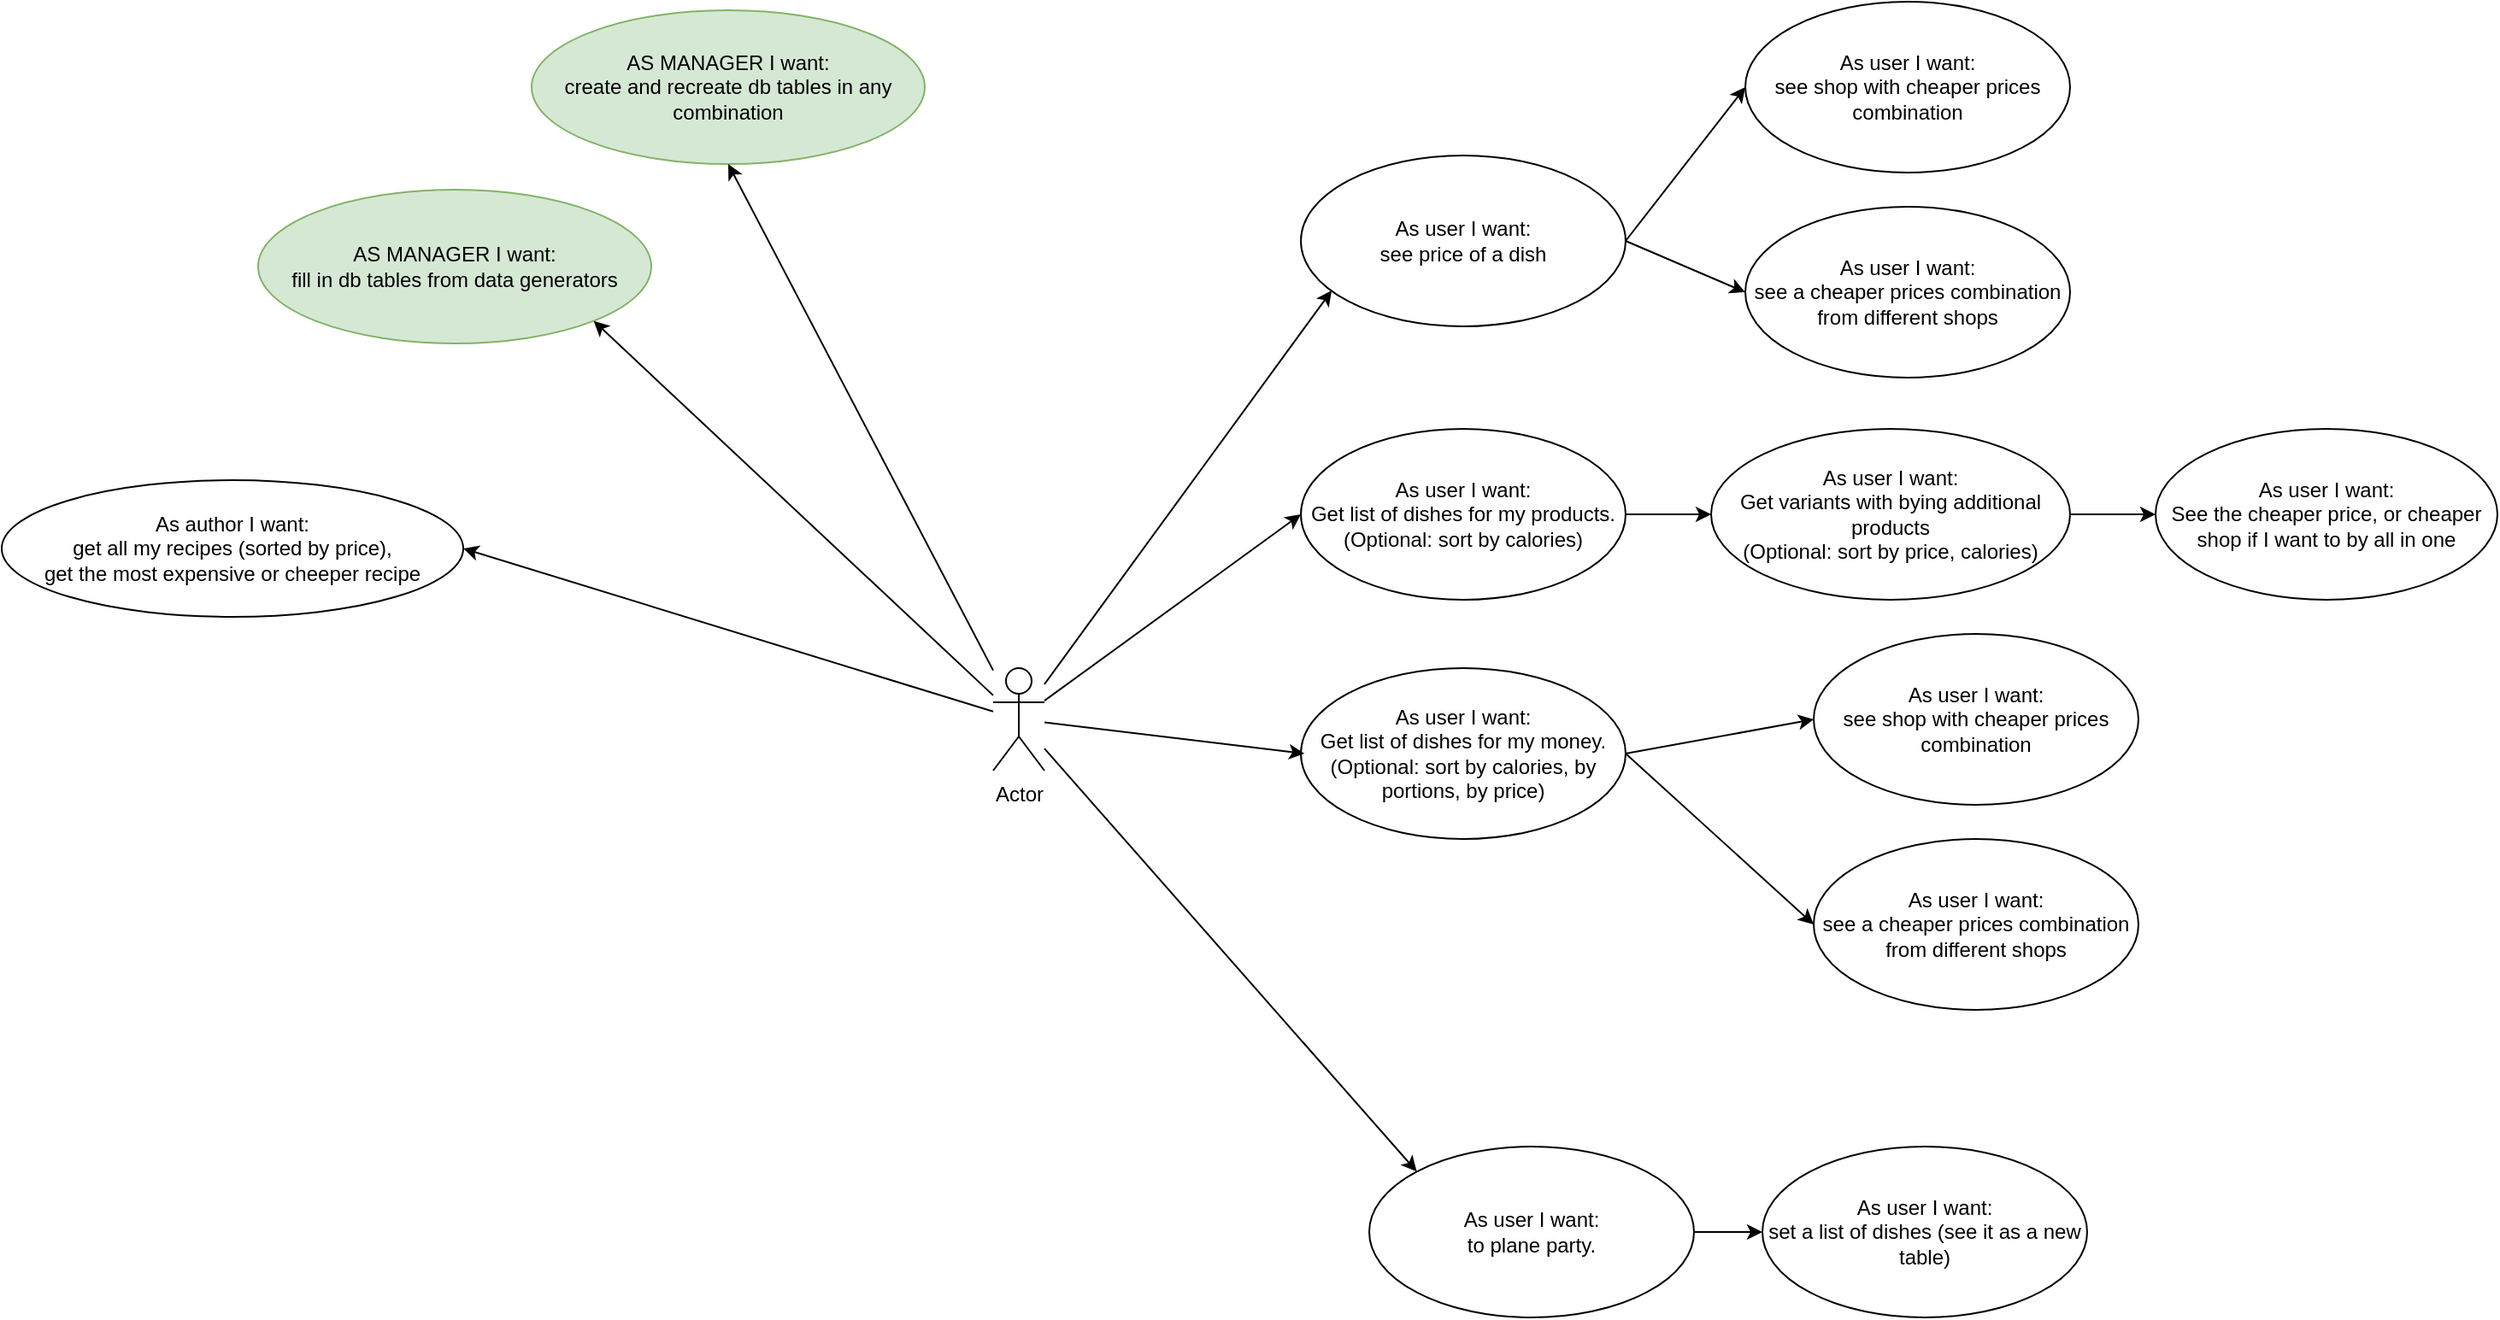 <mxfile version="16.0.0" type="device" pages="5"><diagram id="a1WHIu-uwX7GkWkTJZua" name="Use cases"><mxGraphModel dx="1933" dy="820" grid="1" gridSize="10" guides="1" tooltips="1" connect="1" arrows="1" fold="1" page="1" pageScale="1" pageWidth="827" pageHeight="1169" background="#ffffff" math="0" shadow="0"><root><mxCell id="WXfzYRdzJzucOo94bhLZ-0"/><mxCell id="WXfzYRdzJzucOo94bhLZ-1" parent="WXfzYRdzJzucOo94bhLZ-0"/><mxCell id="WXfzYRdzJzucOo94bhLZ-2" value="Actor" style="shape=umlActor;verticalLabelPosition=bottom;verticalAlign=top;html=1;outlineConnect=0;" parent="WXfzYRdzJzucOo94bhLZ-1" vertex="1"><mxGeometry x="40" y="400" width="30" height="60" as="geometry"/></mxCell><mxCell id="WXfzYRdzJzucOo94bhLZ-3" value="As user I want:&lt;br&gt;to plane party." style="ellipse;whiteSpace=wrap;html=1;" parent="WXfzYRdzJzucOo94bhLZ-1" vertex="1"><mxGeometry x="260" y="680" width="190" height="100" as="geometry"/></mxCell><mxCell id="567ivoyCzdwZjE7YVJ_M-0" value="As user I want:&lt;br&gt;Get list of dishes for my products.&lt;br&gt;(Optional: sort by calories)" style="ellipse;whiteSpace=wrap;html=1;" parent="WXfzYRdzJzucOo94bhLZ-1" vertex="1"><mxGeometry x="220" y="260" width="190" height="100" as="geometry"/></mxCell><mxCell id="567ivoyCzdwZjE7YVJ_M-1" value="" style="endArrow=classic;html=1;rounded=0;shadow=0;strokeColor=default;entryX=0;entryY=0.5;entryDx=0;entryDy=0;" parent="WXfzYRdzJzucOo94bhLZ-1" source="WXfzYRdzJzucOo94bhLZ-2" target="567ivoyCzdwZjE7YVJ_M-0" edge="1"><mxGeometry width="50" height="50" relative="1" as="geometry"><mxPoint x="390" y="370" as="sourcePoint"/><mxPoint x="440" y="320" as="targetPoint"/></mxGeometry></mxCell><mxCell id="567ivoyCzdwZjE7YVJ_M-2" value="As user I want:&lt;br&gt;Get variants with bying additional products&lt;br&gt;(Optional: sort by price, calories)" style="ellipse;whiteSpace=wrap;html=1;" parent="WXfzYRdzJzucOo94bhLZ-1" vertex="1"><mxGeometry x="460" y="260" width="210" height="100" as="geometry"/></mxCell><mxCell id="567ivoyCzdwZjE7YVJ_M-3" value="" style="endArrow=classic;html=1;rounded=0;shadow=0;strokeColor=default;exitX=1;exitY=0.5;exitDx=0;exitDy=0;entryX=0;entryY=0.5;entryDx=0;entryDy=0;" parent="WXfzYRdzJzucOo94bhLZ-1" source="567ivoyCzdwZjE7YVJ_M-0" target="567ivoyCzdwZjE7YVJ_M-2" edge="1"><mxGeometry width="50" height="50" relative="1" as="geometry"><mxPoint x="420" y="540" as="sourcePoint"/><mxPoint x="470" y="490" as="targetPoint"/></mxGeometry></mxCell><mxCell id="567ivoyCzdwZjE7YVJ_M-4" value="As user I want:&lt;br&gt;See the cheaper price, or cheaper shop if I want to by all in one" style="ellipse;whiteSpace=wrap;html=1;" parent="WXfzYRdzJzucOo94bhLZ-1" vertex="1"><mxGeometry x="720" y="260" width="200" height="100" as="geometry"/></mxCell><mxCell id="567ivoyCzdwZjE7YVJ_M-5" value="" style="endArrow=classic;html=1;rounded=0;shadow=0;strokeColor=default;exitX=1;exitY=0.5;exitDx=0;exitDy=0;entryX=0;entryY=0.5;entryDx=0;entryDy=0;" parent="WXfzYRdzJzucOo94bhLZ-1" source="567ivoyCzdwZjE7YVJ_M-2" target="567ivoyCzdwZjE7YVJ_M-4" edge="1"><mxGeometry width="50" height="50" relative="1" as="geometry"><mxPoint x="420" y="540" as="sourcePoint"/><mxPoint x="470" y="490" as="targetPoint"/></mxGeometry></mxCell><mxCell id="QDksL_ZtC2El_cDePCEG-0" value="As user I want:&lt;br&gt;see price of a dish" style="ellipse;whiteSpace=wrap;html=1;" parent="WXfzYRdzJzucOo94bhLZ-1" vertex="1"><mxGeometry x="220" y="100" width="190" height="100" as="geometry"/></mxCell><mxCell id="QDksL_ZtC2El_cDePCEG-1" value="As user I want:&lt;br&gt;see shop with cheaper prices combination" style="ellipse;whiteSpace=wrap;html=1;" parent="WXfzYRdzJzucOo94bhLZ-1" vertex="1"><mxGeometry x="480" y="10" width="190" height="100" as="geometry"/></mxCell><mxCell id="QDksL_ZtC2El_cDePCEG-2" value="As user I want:&lt;br&gt;see a cheaper prices combination from different shops" style="ellipse;whiteSpace=wrap;html=1;" parent="WXfzYRdzJzucOo94bhLZ-1" vertex="1"><mxGeometry x="480" y="130" width="190" height="100" as="geometry"/></mxCell><mxCell id="QDksL_ZtC2El_cDePCEG-3" value="" style="endArrow=classic;html=1;rounded=0;shadow=0;strokeColor=default;entryX=0.095;entryY=0.79;entryDx=0;entryDy=0;entryPerimeter=0;" parent="WXfzYRdzJzucOo94bhLZ-1" source="WXfzYRdzJzucOo94bhLZ-2" target="QDksL_ZtC2El_cDePCEG-0" edge="1"><mxGeometry width="50" height="50" relative="1" as="geometry"><mxPoint x="450" y="290" as="sourcePoint"/><mxPoint x="500" y="240" as="targetPoint"/></mxGeometry></mxCell><mxCell id="QDksL_ZtC2El_cDePCEG-4" value="" style="endArrow=classic;html=1;rounded=0;shadow=0;strokeColor=default;exitX=1;exitY=0.5;exitDx=0;exitDy=0;entryX=0;entryY=0.5;entryDx=0;entryDy=0;" parent="WXfzYRdzJzucOo94bhLZ-1" source="QDksL_ZtC2El_cDePCEG-0" target="QDksL_ZtC2El_cDePCEG-1" edge="1"><mxGeometry width="50" height="50" relative="1" as="geometry"><mxPoint x="450" y="290" as="sourcePoint"/><mxPoint x="500" y="240" as="targetPoint"/></mxGeometry></mxCell><mxCell id="QDksL_ZtC2El_cDePCEG-5" value="" style="endArrow=classic;html=1;rounded=0;shadow=0;strokeColor=default;exitX=1;exitY=0.5;exitDx=0;exitDy=0;entryX=0;entryY=0.5;entryDx=0;entryDy=0;" parent="WXfzYRdzJzucOo94bhLZ-1" source="QDksL_ZtC2El_cDePCEG-0" target="QDksL_ZtC2El_cDePCEG-2" edge="1"><mxGeometry width="50" height="50" relative="1" as="geometry"><mxPoint x="450" y="290" as="sourcePoint"/><mxPoint x="500" y="240" as="targetPoint"/></mxGeometry></mxCell><mxCell id="QDksL_ZtC2El_cDePCEG-6" value="As user I want:&lt;br&gt;Get list of dishes for my money.&lt;br&gt;(Optional: sort by calories, by portions, by price)" style="ellipse;whiteSpace=wrap;html=1;" parent="WXfzYRdzJzucOo94bhLZ-1" vertex="1"><mxGeometry x="220" y="400" width="190" height="100" as="geometry"/></mxCell><mxCell id="QDksL_ZtC2El_cDePCEG-7" value="" style="endArrow=classic;html=1;rounded=0;shadow=0;strokeColor=default;entryX=0.011;entryY=0.5;entryDx=0;entryDy=0;entryPerimeter=0;" parent="WXfzYRdzJzucOo94bhLZ-1" source="WXfzYRdzJzucOo94bhLZ-2" target="QDksL_ZtC2El_cDePCEG-6" edge="1"><mxGeometry width="50" height="50" relative="1" as="geometry"><mxPoint x="460" y="370" as="sourcePoint"/><mxPoint x="510" y="320" as="targetPoint"/></mxGeometry></mxCell><mxCell id="QDksL_ZtC2El_cDePCEG-8" value="" style="endArrow=classic;html=1;rounded=0;shadow=0;strokeColor=default;entryX=0;entryY=0;entryDx=0;entryDy=0;" parent="WXfzYRdzJzucOo94bhLZ-1" source="WXfzYRdzJzucOo94bhLZ-2" target="WXfzYRdzJzucOo94bhLZ-3" edge="1"><mxGeometry width="50" height="50" relative="1" as="geometry"><mxPoint x="460" y="380" as="sourcePoint"/><mxPoint x="510" y="330" as="targetPoint"/></mxGeometry></mxCell><mxCell id="AIYMV6wOeWk5P1zeW51T-0" value="As user I want:&lt;br&gt;see shop with cheaper prices combination" style="ellipse;whiteSpace=wrap;html=1;" parent="WXfzYRdzJzucOo94bhLZ-1" vertex="1"><mxGeometry x="520" y="380" width="190" height="100" as="geometry"/></mxCell><mxCell id="AIYMV6wOeWk5P1zeW51T-1" value="As user I want:&lt;br&gt;see a cheaper prices combination from different shops" style="ellipse;whiteSpace=wrap;html=1;" parent="WXfzYRdzJzucOo94bhLZ-1" vertex="1"><mxGeometry x="520" y="500" width="190" height="100" as="geometry"/></mxCell><mxCell id="AIYMV6wOeWk5P1zeW51T-2" value="" style="endArrow=classic;html=1;rounded=0;shadow=0;strokeColor=default;entryX=0;entryY=0.5;entryDx=0;entryDy=0;" parent="WXfzYRdzJzucOo94bhLZ-1" target="AIYMV6wOeWk5P1zeW51T-0" edge="1"><mxGeometry width="50" height="50" relative="1" as="geometry"><mxPoint x="410" y="450" as="sourcePoint"/><mxPoint x="540" y="610" as="targetPoint"/></mxGeometry></mxCell><mxCell id="AIYMV6wOeWk5P1zeW51T-3" value="" style="endArrow=classic;html=1;rounded=0;shadow=0;strokeColor=default;exitX=1;exitY=0.5;exitDx=0;exitDy=0;entryX=0;entryY=0.5;entryDx=0;entryDy=0;" parent="WXfzYRdzJzucOo94bhLZ-1" source="QDksL_ZtC2El_cDePCEG-6" target="AIYMV6wOeWk5P1zeW51T-1" edge="1"><mxGeometry width="50" height="50" relative="1" as="geometry"><mxPoint x="450" y="520" as="sourcePoint"/><mxPoint x="540" y="610" as="targetPoint"/></mxGeometry></mxCell><mxCell id="AIYMV6wOeWk5P1zeW51T-4" value="As user I want:&lt;br&gt;set a list of dishes (see it as a new table)" style="ellipse;whiteSpace=wrap;html=1;" parent="WXfzYRdzJzucOo94bhLZ-1" vertex="1"><mxGeometry x="490" y="680" width="190" height="100" as="geometry"/></mxCell><mxCell id="AIYMV6wOeWk5P1zeW51T-5" value="" style="endArrow=classic;html=1;rounded=0;shadow=0;strokeColor=default;exitX=1;exitY=0.5;exitDx=0;exitDy=0;entryX=0;entryY=0.5;entryDx=0;entryDy=0;" parent="WXfzYRdzJzucOo94bhLZ-1" source="WXfzYRdzJzucOo94bhLZ-3" target="AIYMV6wOeWk5P1zeW51T-4" edge="1"><mxGeometry width="50" height="50" relative="1" as="geometry"><mxPoint x="460" y="560" as="sourcePoint"/><mxPoint x="510" y="510" as="targetPoint"/></mxGeometry></mxCell><mxCell id="ziSVRqX0RFBfa3hSt6b0-0" value="AS MANAGER I want:&lt;br&gt;create and recreate db tables in any combination" style="ellipse;whiteSpace=wrap;html=1;fillColor=#d5e8d4;strokeColor=#82b366;" parent="WXfzYRdzJzucOo94bhLZ-1" vertex="1"><mxGeometry x="-230" y="15" width="230" height="90" as="geometry"/></mxCell><mxCell id="ziSVRqX0RFBfa3hSt6b0-1" value="" style="endArrow=classic;html=1;rounded=0;entryX=0.5;entryY=1;entryDx=0;entryDy=0;" parent="WXfzYRdzJzucOo94bhLZ-1" source="WXfzYRdzJzucOo94bhLZ-2" target="ziSVRqX0RFBfa3hSt6b0-0" edge="1"><mxGeometry width="50" height="50" relative="1" as="geometry"><mxPoint x="200" y="320" as="sourcePoint"/><mxPoint x="250" y="270" as="targetPoint"/></mxGeometry></mxCell><mxCell id="ziSVRqX0RFBfa3hSt6b0-2" value="AS MANAGER I want:&lt;br&gt;fill in db tables from data generators" style="ellipse;whiteSpace=wrap;html=1;fillColor=#d5e8d4;strokeColor=#82b366;" parent="WXfzYRdzJzucOo94bhLZ-1" vertex="1"><mxGeometry x="-390" y="120" width="230" height="90" as="geometry"/></mxCell><mxCell id="ziSVRqX0RFBfa3hSt6b0-3" value="" style="endArrow=classic;html=1;rounded=0;entryX=1;entryY=1;entryDx=0;entryDy=0;" parent="WXfzYRdzJzucOo94bhLZ-1" source="WXfzYRdzJzucOo94bhLZ-2" target="ziSVRqX0RFBfa3hSt6b0-2" edge="1"><mxGeometry width="50" height="50" relative="1" as="geometry"><mxPoint x="70" y="330" as="sourcePoint"/><mxPoint x="120" y="280" as="targetPoint"/></mxGeometry></mxCell><mxCell id="rVBd_DX7lP4pAnxwpDs0-0" value="As author I want:&lt;br&gt;get all my recipes (sorted by price),&lt;br&gt;get the most expensive or cheeper recipe" style="ellipse;whiteSpace=wrap;html=1;" parent="WXfzYRdzJzucOo94bhLZ-1" vertex="1"><mxGeometry x="-540" y="290" width="270" height="80" as="geometry"/></mxCell><mxCell id="rVBd_DX7lP4pAnxwpDs0-1" value="" style="endArrow=classic;html=1;rounded=0;entryX=1;entryY=0.5;entryDx=0;entryDy=0;" parent="WXfzYRdzJzucOo94bhLZ-1" source="WXfzYRdzJzucOo94bhLZ-2" target="rVBd_DX7lP4pAnxwpDs0-0" edge="1"><mxGeometry width="50" height="50" relative="1" as="geometry"><mxPoint x="30" y="450" as="sourcePoint"/><mxPoint x="80" y="400" as="targetPoint"/></mxGeometry></mxCell></root></mxGraphModel></diagram><diagram id="D4P5fzXk-rqIdw-BmSi6" name="Tables"><mxGraphModel dx="1651" dy="820" grid="1" gridSize="10" guides="1" tooltips="1" connect="1" arrows="1" fold="1" page="1" pageScale="1" pageWidth="827" pageHeight="1169" math="0" shadow="0"><root><mxCell id="0"/><mxCell id="1" parent="0"/><mxCell id="KSEBR2ZbDaB8RilqCmlo-24" value="Recipes" style="shape=table;startSize=30;container=1;collapsible=1;childLayout=tableLayout;fixedRows=1;rowLines=0;fontStyle=1;align=center;resizeLast=1;" parent="1" vertex="1"><mxGeometry x="450" y="40" width="270" height="190" as="geometry"/></mxCell><mxCell id="KSEBR2ZbDaB8RilqCmlo-25" value="" style="shape=partialRectangle;collapsible=0;dropTarget=0;pointerEvents=0;fillColor=none;top=0;left=0;bottom=1;right=0;points=[[0,0.5],[1,0.5]];portConstraint=eastwest;" parent="KSEBR2ZbDaB8RilqCmlo-24" vertex="1"><mxGeometry y="30" width="270" height="30" as="geometry"/></mxCell><mxCell id="KSEBR2ZbDaB8RilqCmlo-26" value="PK" style="shape=partialRectangle;connectable=0;fillColor=none;top=0;left=0;bottom=0;right=0;fontStyle=1;overflow=hidden;" parent="KSEBR2ZbDaB8RilqCmlo-25" vertex="1"><mxGeometry width="50" height="30" as="geometry"><mxRectangle width="50" height="30" as="alternateBounds"/></mxGeometry></mxCell><mxCell id="KSEBR2ZbDaB8RilqCmlo-27" value="recipe_id (SERIAL)" style="shape=partialRectangle;connectable=0;fillColor=none;top=0;left=0;bottom=0;right=0;align=left;spacingLeft=6;fontStyle=5;overflow=hidden;" parent="KSEBR2ZbDaB8RilqCmlo-25" vertex="1"><mxGeometry x="50" width="220" height="30" as="geometry"><mxRectangle width="220" height="30" as="alternateBounds"/></mxGeometry></mxCell><mxCell id="KSEBR2ZbDaB8RilqCmlo-28" value="" style="shape=partialRectangle;collapsible=0;dropTarget=0;pointerEvents=0;fillColor=none;top=0;left=0;bottom=0;right=0;points=[[0,0.5],[1,0.5]];portConstraint=eastwest;" parent="KSEBR2ZbDaB8RilqCmlo-24" vertex="1"><mxGeometry y="60" width="270" height="30" as="geometry"/></mxCell><mxCell id="KSEBR2ZbDaB8RilqCmlo-29" value="" style="shape=partialRectangle;connectable=0;fillColor=none;top=0;left=0;bottom=0;right=0;editable=1;overflow=hidden;" parent="KSEBR2ZbDaB8RilqCmlo-28" vertex="1"><mxGeometry width="50" height="30" as="geometry"><mxRectangle width="50" height="30" as="alternateBounds"/></mxGeometry></mxCell><mxCell id="KSEBR2ZbDaB8RilqCmlo-30" value="title (VARCHAR(200), NOT NULL)" style="shape=partialRectangle;connectable=0;fillColor=none;top=0;left=0;bottom=0;right=0;align=left;spacingLeft=6;overflow=hidden;" parent="KSEBR2ZbDaB8RilqCmlo-28" vertex="1"><mxGeometry x="50" width="220" height="30" as="geometry"><mxRectangle width="220" height="30" as="alternateBounds"/></mxGeometry></mxCell><mxCell id="KSEBR2ZbDaB8RilqCmlo-31" value="" style="shape=partialRectangle;collapsible=0;dropTarget=0;pointerEvents=0;fillColor=none;top=0;left=0;bottom=0;right=0;points=[[0,0.5],[1,0.5]];portConstraint=eastwest;" parent="KSEBR2ZbDaB8RilqCmlo-24" vertex="1"><mxGeometry y="90" width="270" height="30" as="geometry"/></mxCell><mxCell id="KSEBR2ZbDaB8RilqCmlo-32" value="" style="shape=partialRectangle;connectable=0;fillColor=none;top=0;left=0;bottom=0;right=0;editable=1;overflow=hidden;" parent="KSEBR2ZbDaB8RilqCmlo-31" vertex="1"><mxGeometry width="50" height="30" as="geometry"><mxRectangle width="50" height="30" as="alternateBounds"/></mxGeometry></mxCell><mxCell id="KSEBR2ZbDaB8RilqCmlo-33" value="text (TEXT, NOT NULL)" style="shape=partialRectangle;connectable=0;fillColor=none;top=0;left=0;bottom=0;right=0;align=left;spacingLeft=6;overflow=hidden;" parent="KSEBR2ZbDaB8RilqCmlo-31" vertex="1"><mxGeometry x="50" width="220" height="30" as="geometry"><mxRectangle width="220" height="30" as="alternateBounds"/></mxGeometry></mxCell><mxCell id="KSEBR2ZbDaB8RilqCmlo-60" style="shape=partialRectangle;collapsible=0;dropTarget=0;pointerEvents=0;fillColor=none;top=0;left=0;bottom=0;right=0;points=[[0,0.5],[1,0.5]];portConstraint=eastwest;" parent="KSEBR2ZbDaB8RilqCmlo-24" vertex="1"><mxGeometry y="120" width="270" height="30" as="geometry"/></mxCell><mxCell id="KSEBR2ZbDaB8RilqCmlo-61" style="shape=partialRectangle;connectable=0;fillColor=none;top=0;left=0;bottom=0;right=0;editable=1;overflow=hidden;" parent="KSEBR2ZbDaB8RilqCmlo-60" vertex="1"><mxGeometry width="50" height="30" as="geometry"><mxRectangle width="50" height="30" as="alternateBounds"/></mxGeometry></mxCell><mxCell id="KSEBR2ZbDaB8RilqCmlo-62" value="portions (SMALLINT, &gt; 0)" style="shape=partialRectangle;connectable=0;fillColor=none;top=0;left=0;bottom=0;right=0;align=left;spacingLeft=6;overflow=hidden;" parent="KSEBR2ZbDaB8RilqCmlo-60" vertex="1"><mxGeometry x="50" width="220" height="30" as="geometry"><mxRectangle width="220" height="30" as="alternateBounds"/></mxGeometry></mxCell><mxCell id="yhds9MfEpFLNwRM7FpXE-63" style="shape=partialRectangle;collapsible=0;dropTarget=0;pointerEvents=0;fillColor=none;top=0;left=0;bottom=0;right=0;points=[[0,0.5],[1,0.5]];portConstraint=eastwest;" parent="KSEBR2ZbDaB8RilqCmlo-24" vertex="1"><mxGeometry y="150" width="270" height="30" as="geometry"/></mxCell><mxCell id="yhds9MfEpFLNwRM7FpXE-64" value="FK" style="shape=partialRectangle;connectable=0;fillColor=none;top=0;left=0;bottom=0;right=0;editable=1;overflow=hidden;" parent="yhds9MfEpFLNwRM7FpXE-63" vertex="1"><mxGeometry width="50" height="30" as="geometry"><mxRectangle width="50" height="30" as="alternateBounds"/></mxGeometry></mxCell><mxCell id="yhds9MfEpFLNwRM7FpXE-65" value="author_id (ON DELETE SET NULL)" style="shape=partialRectangle;connectable=0;fillColor=none;top=0;left=0;bottom=0;right=0;align=left;spacingLeft=6;overflow=hidden;" parent="yhds9MfEpFLNwRM7FpXE-63" vertex="1"><mxGeometry x="50" width="220" height="30" as="geometry"><mxRectangle width="220" height="30" as="alternateBounds"/></mxGeometry></mxCell><mxCell id="KSEBR2ZbDaB8RilqCmlo-66" value="Products" style="shape=table;startSize=30;container=1;collapsible=1;childLayout=tableLayout;fixedRows=1;rowLines=0;fontStyle=1;align=center;resizeLast=1;" parent="1" vertex="1"><mxGeometry x="130" y="290" width="260" height="100" as="geometry"/></mxCell><mxCell id="KSEBR2ZbDaB8RilqCmlo-67" value="" style="shape=partialRectangle;collapsible=0;dropTarget=0;pointerEvents=0;fillColor=none;top=0;left=0;bottom=1;right=0;points=[[0,0.5],[1,0.5]];portConstraint=eastwest;" parent="KSEBR2ZbDaB8RilqCmlo-66" vertex="1"><mxGeometry y="30" width="260" height="30" as="geometry"/></mxCell><mxCell id="KSEBR2ZbDaB8RilqCmlo-68" value="PK" style="shape=partialRectangle;connectable=0;fillColor=none;top=0;left=0;bottom=0;right=0;fontStyle=1;overflow=hidden;" parent="KSEBR2ZbDaB8RilqCmlo-67" vertex="1"><mxGeometry width="50" height="30" as="geometry"><mxRectangle width="50" height="30" as="alternateBounds"/></mxGeometry></mxCell><mxCell id="KSEBR2ZbDaB8RilqCmlo-69" value="product_id (SERIAL)" style="shape=partialRectangle;connectable=0;fillColor=none;top=0;left=0;bottom=0;right=0;align=left;spacingLeft=6;fontStyle=5;overflow=hidden;" parent="KSEBR2ZbDaB8RilqCmlo-67" vertex="1"><mxGeometry x="50" width="210" height="30" as="geometry"><mxRectangle width="210" height="30" as="alternateBounds"/></mxGeometry></mxCell><mxCell id="KSEBR2ZbDaB8RilqCmlo-70" value="" style="shape=partialRectangle;collapsible=0;dropTarget=0;pointerEvents=0;fillColor=none;top=0;left=0;bottom=0;right=0;points=[[0,0.5],[1,0.5]];portConstraint=eastwest;" parent="KSEBR2ZbDaB8RilqCmlo-66" vertex="1"><mxGeometry y="60" width="260" height="30" as="geometry"/></mxCell><mxCell id="KSEBR2ZbDaB8RilqCmlo-71" value="" style="shape=partialRectangle;connectable=0;fillColor=none;top=0;left=0;bottom=0;right=0;editable=1;overflow=hidden;" parent="KSEBR2ZbDaB8RilqCmlo-70" vertex="1"><mxGeometry width="50" height="30" as="geometry"><mxRectangle width="50" height="30" as="alternateBounds"/></mxGeometry></mxCell><mxCell id="KSEBR2ZbDaB8RilqCmlo-72" value="name (VARCHAR(100), NOT NULL)" style="shape=partialRectangle;connectable=0;fillColor=none;top=0;left=0;bottom=0;right=0;align=left;spacingLeft=6;overflow=hidden;" parent="KSEBR2ZbDaB8RilqCmlo-70" vertex="1"><mxGeometry x="50" width="210" height="30" as="geometry"><mxRectangle width="210" height="30" as="alternateBounds"/></mxGeometry></mxCell><mxCell id="KSEBR2ZbDaB8RilqCmlo-79" value="Products_Recipe" style="shape=table;startSize=30;container=1;collapsible=1;childLayout=tableLayout;fixedRows=1;rowLines=0;fontStyle=1;align=center;resizeLast=1;" parent="1" vertex="1"><mxGeometry x="120" y="40" width="270" height="160" as="geometry"/></mxCell><mxCell id="KSEBR2ZbDaB8RilqCmlo-83" value="" style="shape=partialRectangle;collapsible=0;dropTarget=0;pointerEvents=0;fillColor=none;top=0;left=0;bottom=0;right=0;points=[[0,0.5],[1,0.5]];portConstraint=eastwest;" parent="KSEBR2ZbDaB8RilqCmlo-79" vertex="1"><mxGeometry y="30" width="270" height="30" as="geometry"/></mxCell><mxCell id="KSEBR2ZbDaB8RilqCmlo-84" value="FK" style="shape=partialRectangle;connectable=0;fillColor=none;top=0;left=0;bottom=0;right=0;editable=1;overflow=hidden;" parent="KSEBR2ZbDaB8RilqCmlo-83" vertex="1"><mxGeometry width="30" height="30" as="geometry"><mxRectangle width="30" height="30" as="alternateBounds"/></mxGeometry></mxCell><mxCell id="KSEBR2ZbDaB8RilqCmlo-85" value="recipe_id (ON DELETE CASCADE)" style="shape=partialRectangle;connectable=0;fillColor=none;top=0;left=0;bottom=0;right=0;align=left;spacingLeft=6;overflow=hidden;" parent="KSEBR2ZbDaB8RilqCmlo-83" vertex="1"><mxGeometry x="30" width="240" height="30" as="geometry"><mxRectangle width="240" height="30" as="alternateBounds"/></mxGeometry></mxCell><mxCell id="KSEBR2ZbDaB8RilqCmlo-86" value="" style="shape=partialRectangle;collapsible=0;dropTarget=0;pointerEvents=0;fillColor=none;top=0;left=0;bottom=0;right=0;points=[[0,0.5],[1,0.5]];portConstraint=eastwest;" parent="KSEBR2ZbDaB8RilqCmlo-79" vertex="1"><mxGeometry y="60" width="270" height="30" as="geometry"/></mxCell><mxCell id="KSEBR2ZbDaB8RilqCmlo-87" value="FK" style="shape=partialRectangle;connectable=0;fillColor=none;top=0;left=0;bottom=0;right=0;editable=1;overflow=hidden;" parent="KSEBR2ZbDaB8RilqCmlo-86" vertex="1"><mxGeometry width="30" height="30" as="geometry"><mxRectangle width="30" height="30" as="alternateBounds"/></mxGeometry></mxCell><mxCell id="KSEBR2ZbDaB8RilqCmlo-88" value="product_id (ON DELETE CASCADE)" style="shape=partialRectangle;connectable=0;fillColor=none;top=0;left=0;bottom=0;right=0;align=left;spacingLeft=6;overflow=hidden;" parent="KSEBR2ZbDaB8RilqCmlo-86" vertex="1"><mxGeometry x="30" width="240" height="30" as="geometry"><mxRectangle width="240" height="30" as="alternateBounds"/></mxGeometry></mxCell><mxCell id="KSEBR2ZbDaB8RilqCmlo-89" value="" style="shape=partialRectangle;collapsible=0;dropTarget=0;pointerEvents=0;fillColor=none;top=0;left=0;bottom=0;right=0;points=[[0,0.5],[1,0.5]];portConstraint=eastwest;" parent="KSEBR2ZbDaB8RilqCmlo-79" vertex="1"><mxGeometry y="90" width="270" height="30" as="geometry"/></mxCell><mxCell id="KSEBR2ZbDaB8RilqCmlo-90" value="" style="shape=partialRectangle;connectable=0;fillColor=none;top=0;left=0;bottom=0;right=0;editable=1;overflow=hidden;" parent="KSEBR2ZbDaB8RilqCmlo-89" vertex="1"><mxGeometry width="30" height="30" as="geometry"><mxRectangle width="30" height="30" as="alternateBounds"/></mxGeometry></mxCell><mxCell id="KSEBR2ZbDaB8RilqCmlo-91" value="amount_whole_part (INT, NOT NULL, &gt;= 0)" style="shape=partialRectangle;connectable=0;fillColor=none;top=0;left=0;bottom=0;right=0;align=left;spacingLeft=6;overflow=hidden;" parent="KSEBR2ZbDaB8RilqCmlo-89" vertex="1"><mxGeometry x="30" width="240" height="30" as="geometry"><mxRectangle width="240" height="30" as="alternateBounds"/></mxGeometry></mxCell><mxCell id="s5BFd3XG3z17SJnlriFk-4" style="shape=partialRectangle;collapsible=0;dropTarget=0;pointerEvents=0;fillColor=none;top=0;left=0;bottom=0;right=0;points=[[0,0.5],[1,0.5]];portConstraint=eastwest;" parent="KSEBR2ZbDaB8RilqCmlo-79" vertex="1"><mxGeometry y="120" width="270" height="30" as="geometry"/></mxCell><mxCell id="s5BFd3XG3z17SJnlriFk-5" style="shape=partialRectangle;connectable=0;fillColor=none;top=0;left=0;bottom=0;right=0;editable=1;overflow=hidden;" parent="s5BFd3XG3z17SJnlriFk-4" vertex="1"><mxGeometry width="30" height="30" as="geometry"><mxRectangle width="30" height="30" as="alternateBounds"/></mxGeometry></mxCell><mxCell id="s5BFd3XG3z17SJnlriFk-6" value="amount_decimal_part (INT, &gt;= 0)" style="shape=partialRectangle;connectable=0;fillColor=none;top=0;left=0;bottom=0;right=0;align=left;spacingLeft=6;overflow=hidden;" parent="s5BFd3XG3z17SJnlriFk-4" vertex="1"><mxGeometry x="30" width="240" height="30" as="geometry"><mxRectangle width="240" height="30" as="alternateBounds"/></mxGeometry></mxCell><mxCell id="KSEBR2ZbDaB8RilqCmlo-92" value="Shops" style="shape=table;startSize=30;container=1;collapsible=1;childLayout=tableLayout;fixedRows=1;rowLines=0;fontStyle=1;align=center;resizeLast=1;" parent="1" vertex="1"><mxGeometry x="460" y="480" width="250" height="100" as="geometry"/></mxCell><mxCell id="KSEBR2ZbDaB8RilqCmlo-93" value="" style="shape=partialRectangle;collapsible=0;dropTarget=0;pointerEvents=0;fillColor=none;top=0;left=0;bottom=1;right=0;points=[[0,0.5],[1,0.5]];portConstraint=eastwest;" parent="KSEBR2ZbDaB8RilqCmlo-92" vertex="1"><mxGeometry y="30" width="250" height="30" as="geometry"/></mxCell><mxCell id="KSEBR2ZbDaB8RilqCmlo-94" value="PK" style="shape=partialRectangle;connectable=0;fillColor=none;top=0;left=0;bottom=0;right=0;fontStyle=1;overflow=hidden;" parent="KSEBR2ZbDaB8RilqCmlo-93" vertex="1"><mxGeometry width="30" height="30" as="geometry"><mxRectangle width="30" height="30" as="alternateBounds"/></mxGeometry></mxCell><mxCell id="KSEBR2ZbDaB8RilqCmlo-95" value="shop_id (SERIAL)" style="shape=partialRectangle;connectable=0;fillColor=none;top=0;left=0;bottom=0;right=0;align=left;spacingLeft=6;fontStyle=5;overflow=hidden;" parent="KSEBR2ZbDaB8RilqCmlo-93" vertex="1"><mxGeometry x="30" width="220" height="30" as="geometry"><mxRectangle width="220" height="30" as="alternateBounds"/></mxGeometry></mxCell><mxCell id="KSEBR2ZbDaB8RilqCmlo-96" value="" style="shape=partialRectangle;collapsible=0;dropTarget=0;pointerEvents=0;fillColor=none;top=0;left=0;bottom=0;right=0;points=[[0,0.5],[1,0.5]];portConstraint=eastwest;" parent="KSEBR2ZbDaB8RilqCmlo-92" vertex="1"><mxGeometry y="60" width="250" height="30" as="geometry"/></mxCell><mxCell id="KSEBR2ZbDaB8RilqCmlo-97" value="" style="shape=partialRectangle;connectable=0;fillColor=none;top=0;left=0;bottom=0;right=0;editable=1;overflow=hidden;" parent="KSEBR2ZbDaB8RilqCmlo-96" vertex="1"><mxGeometry width="30" height="30" as="geometry"><mxRectangle width="30" height="30" as="alternateBounds"/></mxGeometry></mxCell><mxCell id="KSEBR2ZbDaB8RilqCmlo-98" value="name (VARCHAR(100), NOT NULL)" style="shape=partialRectangle;connectable=0;fillColor=none;top=0;left=0;bottom=0;right=0;align=left;spacingLeft=6;overflow=hidden;" parent="KSEBR2ZbDaB8RilqCmlo-96" vertex="1"><mxGeometry x="30" width="220" height="30" as="geometry"><mxRectangle width="220" height="30" as="alternateBounds"/></mxGeometry></mxCell><mxCell id="yhds9MfEpFLNwRM7FpXE-19" value="Tags" style="shape=table;startSize=30;container=1;collapsible=1;childLayout=tableLayout;fixedRows=1;rowLines=0;fontStyle=1;align=center;resizeLast=1;" parent="1" vertex="1"><mxGeometry x="847" y="160" width="243" height="100" as="geometry"/></mxCell><mxCell id="yhds9MfEpFLNwRM7FpXE-20" value="" style="shape=partialRectangle;collapsible=0;dropTarget=0;pointerEvents=0;fillColor=none;top=0;left=0;bottom=1;right=0;points=[[0,0.5],[1,0.5]];portConstraint=eastwest;" parent="yhds9MfEpFLNwRM7FpXE-19" vertex="1"><mxGeometry y="30" width="243" height="30" as="geometry"/></mxCell><mxCell id="yhds9MfEpFLNwRM7FpXE-21" value="PK" style="shape=partialRectangle;connectable=0;fillColor=none;top=0;left=0;bottom=0;right=0;fontStyle=1;overflow=hidden;" parent="yhds9MfEpFLNwRM7FpXE-20" vertex="1"><mxGeometry width="30" height="30" as="geometry"><mxRectangle width="30" height="30" as="alternateBounds"/></mxGeometry></mxCell><mxCell id="yhds9MfEpFLNwRM7FpXE-22" value="tag_id (SERIAL)" style="shape=partialRectangle;connectable=0;fillColor=none;top=0;left=0;bottom=0;right=0;align=left;spacingLeft=6;fontStyle=5;overflow=hidden;" parent="yhds9MfEpFLNwRM7FpXE-20" vertex="1"><mxGeometry x="30" width="213" height="30" as="geometry"><mxRectangle width="213" height="30" as="alternateBounds"/></mxGeometry></mxCell><mxCell id="yhds9MfEpFLNwRM7FpXE-23" value="" style="shape=partialRectangle;collapsible=0;dropTarget=0;pointerEvents=0;fillColor=none;top=0;left=0;bottom=0;right=0;points=[[0,0.5],[1,0.5]];portConstraint=eastwest;" parent="yhds9MfEpFLNwRM7FpXE-19" vertex="1"><mxGeometry y="60" width="243" height="30" as="geometry"/></mxCell><mxCell id="yhds9MfEpFLNwRM7FpXE-24" value="" style="shape=partialRectangle;connectable=0;fillColor=none;top=0;left=0;bottom=0;right=0;editable=1;overflow=hidden;" parent="yhds9MfEpFLNwRM7FpXE-23" vertex="1"><mxGeometry width="30" height="30" as="geometry"><mxRectangle width="30" height="30" as="alternateBounds"/></mxGeometry></mxCell><mxCell id="yhds9MfEpFLNwRM7FpXE-25" value="name (VARCHAR(100), NOT NULL)" style="shape=partialRectangle;connectable=0;fillColor=none;top=0;left=0;bottom=0;right=0;align=left;spacingLeft=6;overflow=hidden;" parent="yhds9MfEpFLNwRM7FpXE-23" vertex="1"><mxGeometry x="30" width="213" height="30" as="geometry"><mxRectangle width="213" height="30" as="alternateBounds"/></mxGeometry></mxCell><mxCell id="yhds9MfEpFLNwRM7FpXE-32" value="Tags_Recipes" style="shape=table;startSize=30;container=1;collapsible=1;childLayout=tableLayout;fixedRows=1;rowLines=0;fontStyle=1;align=center;resizeLast=1;" parent="1" vertex="1"><mxGeometry x="847" y="40" width="233" height="100" as="geometry"/></mxCell><mxCell id="yhds9MfEpFLNwRM7FpXE-36" value="" style="shape=partialRectangle;collapsible=0;dropTarget=0;pointerEvents=0;fillColor=none;top=0;left=0;bottom=0;right=0;points=[[0,0.5],[1,0.5]];portConstraint=eastwest;" parent="yhds9MfEpFLNwRM7FpXE-32" vertex="1"><mxGeometry y="30" width="233" height="30" as="geometry"/></mxCell><mxCell id="yhds9MfEpFLNwRM7FpXE-37" value="FK" style="shape=partialRectangle;connectable=0;fillColor=none;top=0;left=0;bottom=0;right=0;editable=1;overflow=hidden;" parent="yhds9MfEpFLNwRM7FpXE-36" vertex="1"><mxGeometry width="30" height="30" as="geometry"><mxRectangle width="30" height="30" as="alternateBounds"/></mxGeometry></mxCell><mxCell id="yhds9MfEpFLNwRM7FpXE-38" value="recipe_id (ON DELETE CASCADE)" style="shape=partialRectangle;connectable=0;fillColor=none;top=0;left=0;bottom=0;right=0;align=left;spacingLeft=6;overflow=hidden;" parent="yhds9MfEpFLNwRM7FpXE-36" vertex="1"><mxGeometry x="30" width="203" height="30" as="geometry"><mxRectangle width="203" height="30" as="alternateBounds"/></mxGeometry></mxCell><mxCell id="yhds9MfEpFLNwRM7FpXE-67" style="shape=partialRectangle;collapsible=0;dropTarget=0;pointerEvents=0;fillColor=none;top=0;left=0;bottom=0;right=0;points=[[0,0.5],[1,0.5]];portConstraint=eastwest;" parent="yhds9MfEpFLNwRM7FpXE-32" vertex="1"><mxGeometry y="60" width="233" height="30" as="geometry"/></mxCell><mxCell id="yhds9MfEpFLNwRM7FpXE-68" value="FK" style="shape=partialRectangle;connectable=0;fillColor=none;top=0;left=0;bottom=0;right=0;editable=1;overflow=hidden;" parent="yhds9MfEpFLNwRM7FpXE-67" vertex="1"><mxGeometry width="30" height="30" as="geometry"><mxRectangle width="30" height="30" as="alternateBounds"/></mxGeometry></mxCell><mxCell id="yhds9MfEpFLNwRM7FpXE-69" value="tag_id (ON DELETE CASCADE)" style="shape=partialRectangle;connectable=0;fillColor=none;top=0;left=0;bottom=0;right=0;align=left;spacingLeft=6;overflow=hidden;" parent="yhds9MfEpFLNwRM7FpXE-67" vertex="1"><mxGeometry x="30" width="203" height="30" as="geometry"><mxRectangle width="203" height="30" as="alternateBounds"/></mxGeometry></mxCell><mxCell id="KSEBR2ZbDaB8RilqCmlo-118" value="Products_Shop" style="shape=table;startSize=30;container=1;collapsible=1;childLayout=tableLayout;fixedRows=1;rowLines=0;fontStyle=1;align=center;resizeLast=1;" parent="1" vertex="1"><mxGeometry x="450" y="290" width="260" height="160" as="geometry"/></mxCell><mxCell id="KSEBR2ZbDaB8RilqCmlo-122" value="" style="shape=partialRectangle;collapsible=0;dropTarget=0;pointerEvents=0;fillColor=none;top=0;left=0;bottom=0;right=0;points=[[0,0.5],[1,0.5]];portConstraint=eastwest;" parent="KSEBR2ZbDaB8RilqCmlo-118" vertex="1"><mxGeometry y="30" width="260" height="30" as="geometry"/></mxCell><mxCell id="KSEBR2ZbDaB8RilqCmlo-123" value="FK" style="shape=partialRectangle;connectable=0;fillColor=none;top=0;left=0;bottom=0;right=0;editable=1;overflow=hidden;" parent="KSEBR2ZbDaB8RilqCmlo-122" vertex="1"><mxGeometry width="30" height="30" as="geometry"><mxRectangle width="30" height="30" as="alternateBounds"/></mxGeometry></mxCell><mxCell id="KSEBR2ZbDaB8RilqCmlo-124" value="product_id (ON DELETE CASCADE)" style="shape=partialRectangle;connectable=0;fillColor=none;top=0;left=0;bottom=0;right=0;align=left;spacingLeft=6;overflow=hidden;" parent="KSEBR2ZbDaB8RilqCmlo-122" vertex="1"><mxGeometry x="30" width="230" height="30" as="geometry"><mxRectangle width="230" height="30" as="alternateBounds"/></mxGeometry></mxCell><mxCell id="KSEBR2ZbDaB8RilqCmlo-119" value="" style="shape=partialRectangle;collapsible=0;dropTarget=0;pointerEvents=0;fillColor=none;top=0;left=0;bottom=0;right=0;points=[[0,0.5],[1,0.5]];portConstraint=eastwest;" parent="KSEBR2ZbDaB8RilqCmlo-118" vertex="1"><mxGeometry y="60" width="260" height="30" as="geometry"/></mxCell><mxCell id="KSEBR2ZbDaB8RilqCmlo-120" value="FK" style="shape=partialRectangle;connectable=0;fillColor=none;top=0;left=0;bottom=0;right=0;editable=1;overflow=hidden;" parent="KSEBR2ZbDaB8RilqCmlo-119" vertex="1"><mxGeometry width="30" height="30" as="geometry"><mxRectangle width="30" height="30" as="alternateBounds"/></mxGeometry></mxCell><mxCell id="KSEBR2ZbDaB8RilqCmlo-121" value="shop_id (ON DELETE CASCADE)" style="shape=partialRectangle;connectable=0;fillColor=none;top=0;left=0;bottom=0;right=0;align=left;spacingLeft=6;overflow=hidden;" parent="KSEBR2ZbDaB8RilqCmlo-119" vertex="1"><mxGeometry x="30" width="230" height="30" as="geometry"><mxRectangle width="230" height="30" as="alternateBounds"/></mxGeometry></mxCell><mxCell id="KSEBR2ZbDaB8RilqCmlo-128" style="shape=partialRectangle;collapsible=0;dropTarget=0;pointerEvents=0;fillColor=none;top=0;left=0;bottom=0;right=0;points=[[0,0.5],[1,0.5]];portConstraint=eastwest;" parent="KSEBR2ZbDaB8RilqCmlo-118" vertex="1"><mxGeometry y="90" width="260" height="30" as="geometry"/></mxCell><mxCell id="KSEBR2ZbDaB8RilqCmlo-129" style="shape=partialRectangle;connectable=0;fillColor=none;top=0;left=0;bottom=0;right=0;editable=1;overflow=hidden;" parent="KSEBR2ZbDaB8RilqCmlo-128" vertex="1"><mxGeometry width="30" height="30" as="geometry"><mxRectangle width="30" height="30" as="alternateBounds"/></mxGeometry></mxCell><mxCell id="KSEBR2ZbDaB8RilqCmlo-130" value="price_whole_part (INT, NOT NULL, &gt; =0)" style="shape=partialRectangle;connectable=0;fillColor=none;top=0;left=0;bottom=0;right=0;align=left;spacingLeft=6;overflow=hidden;" parent="KSEBR2ZbDaB8RilqCmlo-128" vertex="1"><mxGeometry x="30" width="230" height="30" as="geometry"><mxRectangle width="230" height="30" as="alternateBounds"/></mxGeometry></mxCell><mxCell id="s5BFd3XG3z17SJnlriFk-7" style="shape=partialRectangle;collapsible=0;dropTarget=0;pointerEvents=0;fillColor=none;top=0;left=0;bottom=0;right=0;points=[[0,0.5],[1,0.5]];portConstraint=eastwest;" parent="KSEBR2ZbDaB8RilqCmlo-118" vertex="1"><mxGeometry y="120" width="260" height="30" as="geometry"/></mxCell><mxCell id="s5BFd3XG3z17SJnlriFk-8" style="shape=partialRectangle;connectable=0;fillColor=none;top=0;left=0;bottom=0;right=0;editable=1;overflow=hidden;" parent="s5BFd3XG3z17SJnlriFk-7" vertex="1"><mxGeometry width="30" height="30" as="geometry"><mxRectangle width="30" height="30" as="alternateBounds"/></mxGeometry></mxCell><mxCell id="s5BFd3XG3z17SJnlriFk-9" value="price_decimal_part (INT, &gt;= 0)" style="shape=partialRectangle;connectable=0;fillColor=none;top=0;left=0;bottom=0;right=0;align=left;spacingLeft=6;overflow=hidden;" parent="s5BFd3XG3z17SJnlriFk-7" vertex="1"><mxGeometry x="30" width="230" height="30" as="geometry"><mxRectangle width="230" height="30" as="alternateBounds"/></mxGeometry></mxCell><mxCell id="yhds9MfEpFLNwRM7FpXE-41" value="Authors" style="shape=table;startSize=30;container=1;collapsible=1;childLayout=tableLayout;fixedRows=1;rowLines=0;fontStyle=1;align=center;resizeLast=1;" parent="1" vertex="1"><mxGeometry x="780" y="300" width="240" height="100" as="geometry"/></mxCell><mxCell id="yhds9MfEpFLNwRM7FpXE-42" value="" style="shape=partialRectangle;collapsible=0;dropTarget=0;pointerEvents=0;fillColor=none;top=0;left=0;bottom=1;right=0;points=[[0,0.5],[1,0.5]];portConstraint=eastwest;" parent="yhds9MfEpFLNwRM7FpXE-41" vertex="1"><mxGeometry y="30" width="240" height="30" as="geometry"/></mxCell><mxCell id="yhds9MfEpFLNwRM7FpXE-43" value="PK" style="shape=partialRectangle;connectable=0;fillColor=none;top=0;left=0;bottom=0;right=0;fontStyle=1;overflow=hidden;" parent="yhds9MfEpFLNwRM7FpXE-42" vertex="1"><mxGeometry width="30" height="30" as="geometry"><mxRectangle width="30" height="30" as="alternateBounds"/></mxGeometry></mxCell><mxCell id="yhds9MfEpFLNwRM7FpXE-44" value="author_id (SERIAL)" style="shape=partialRectangle;connectable=0;fillColor=none;top=0;left=0;bottom=0;right=0;align=left;spacingLeft=6;fontStyle=5;overflow=hidden;" parent="yhds9MfEpFLNwRM7FpXE-42" vertex="1"><mxGeometry x="30" width="210" height="30" as="geometry"><mxRectangle width="210" height="30" as="alternateBounds"/></mxGeometry></mxCell><mxCell id="yhds9MfEpFLNwRM7FpXE-45" value="" style="shape=partialRectangle;collapsible=0;dropTarget=0;pointerEvents=0;fillColor=none;top=0;left=0;bottom=0;right=0;points=[[0,0.5],[1,0.5]];portConstraint=eastwest;" parent="yhds9MfEpFLNwRM7FpXE-41" vertex="1"><mxGeometry y="60" width="240" height="30" as="geometry"/></mxCell><mxCell id="yhds9MfEpFLNwRM7FpXE-46" value="" style="shape=partialRectangle;connectable=0;fillColor=none;top=0;left=0;bottom=0;right=0;editable=1;overflow=hidden;" parent="yhds9MfEpFLNwRM7FpXE-45" vertex="1"><mxGeometry width="30" height="30" as="geometry"><mxRectangle width="30" height="30" as="alternateBounds"/></mxGeometry></mxCell><mxCell id="yhds9MfEpFLNwRM7FpXE-47" value="name (VARCHAR(100), NOT NULL)" style="shape=partialRectangle;connectable=0;fillColor=none;top=0;left=0;bottom=0;right=0;align=left;spacingLeft=6;overflow=hidden;" parent="yhds9MfEpFLNwRM7FpXE-45" vertex="1"><mxGeometry x="30" width="210" height="30" as="geometry"><mxRectangle width="210" height="30" as="alternateBounds"/></mxGeometry></mxCell><mxCell id="yhds9MfEpFLNwRM7FpXE-66" value="" style="edgeStyle=entityRelationEdgeStyle;fontSize=12;html=1;endArrow=ERoneToMany;startArrow=ERmandOne;rounded=0;exitX=0;exitY=0.5;exitDx=0;exitDy=0;" parent="1" source="yhds9MfEpFLNwRM7FpXE-42" target="yhds9MfEpFLNwRM7FpXE-63" edge="1"><mxGeometry width="100" height="100" relative="1" as="geometry"><mxPoint x="220" y="620" as="sourcePoint"/><mxPoint x="320" y="520" as="targetPoint"/></mxGeometry></mxCell><mxCell id="yhds9MfEpFLNwRM7FpXE-70" value="" style="edgeStyle=entityRelationEdgeStyle;fontSize=12;html=1;endArrow=ERoneToMany;startArrow=ERmandOne;rounded=0;" parent="1" source="yhds9MfEpFLNwRM7FpXE-20" target="yhds9MfEpFLNwRM7FpXE-67" edge="1"><mxGeometry width="100" height="100" relative="1" as="geometry"><mxPoint x="837" y="435" as="sourcePoint"/><mxPoint x="777" y="245" as="targetPoint"/></mxGeometry></mxCell><mxCell id="yhds9MfEpFLNwRM7FpXE-71" value="" style="edgeStyle=entityRelationEdgeStyle;fontSize=12;html=1;endArrow=ERoneToMany;startArrow=ERmandOne;rounded=0;" parent="1" source="KSEBR2ZbDaB8RilqCmlo-25" target="yhds9MfEpFLNwRM7FpXE-36" edge="1"><mxGeometry width="100" height="100" relative="1" as="geometry"><mxPoint x="720" y="445" as="sourcePoint"/><mxPoint x="660" y="255" as="targetPoint"/></mxGeometry></mxCell><mxCell id="yhds9MfEpFLNwRM7FpXE-72" value="" style="edgeStyle=entityRelationEdgeStyle;fontSize=12;html=1;endArrow=ERoneToMany;startArrow=ERmandOne;rounded=0;" parent="1" source="KSEBR2ZbDaB8RilqCmlo-25" target="KSEBR2ZbDaB8RilqCmlo-83" edge="1"><mxGeometry width="100" height="100" relative="1" as="geometry"><mxPoint x="730" y="95" as="sourcePoint"/><mxPoint x="857" y="95" as="targetPoint"/></mxGeometry></mxCell><mxCell id="yhds9MfEpFLNwRM7FpXE-75" value="" style="edgeStyle=entityRelationEdgeStyle;fontSize=12;html=1;endArrow=ERoneToMany;startArrow=ERmandOne;rounded=0;shadow=0;strokeColor=default;" parent="1" source="KSEBR2ZbDaB8RilqCmlo-67" target="KSEBR2ZbDaB8RilqCmlo-122" edge="1"><mxGeometry width="100" height="100" relative="1" as="geometry"><mxPoint x="270" y="585" as="sourcePoint"/><mxPoint x="370" y="485" as="targetPoint"/></mxGeometry></mxCell><mxCell id="yhds9MfEpFLNwRM7FpXE-76" value="" style="edgeStyle=entityRelationEdgeStyle;fontSize=12;html=1;endArrow=ERoneToMany;startArrow=ERmandOne;rounded=0;shadow=0;strokeColor=default;" parent="1" source="KSEBR2ZbDaB8RilqCmlo-93" target="KSEBR2ZbDaB8RilqCmlo-119" edge="1"><mxGeometry width="100" height="100" relative="1" as="geometry"><mxPoint x="320" y="620" as="sourcePoint"/><mxPoint x="280" y="510" as="targetPoint"/></mxGeometry></mxCell><mxCell id="yhds9MfEpFLNwRM7FpXE-74" value="" style="fontSize=12;html=1;endArrow=ERoneToMany;startArrow=ERmandOne;rounded=0;shadow=0;strokeColor=default;exitX=0;exitY=0.5;exitDx=0;exitDy=0;" parent="1" source="KSEBR2ZbDaB8RilqCmlo-67" target="KSEBR2ZbDaB8RilqCmlo-86" edge="1"><mxGeometry width="100" height="100" relative="1" as="geometry"><mxPoint x="500" y="420" as="sourcePoint"/><mxPoint x="60" y="110" as="targetPoint"/><Array as="points"><mxPoint x="80" y="335"/><mxPoint x="80" y="115"/></Array></mxGeometry></mxCell></root></mxGraphModel></diagram><diagram id="4wTuf--N2jTO2I5OltGZ" name="Tables V2"><mxGraphModel dx="1651" dy="820" grid="1" gridSize="10" guides="1" tooltips="1" connect="1" arrows="1" fold="1" page="1" pageScale="1" pageWidth="827" pageHeight="1169" math="0" shadow="0"><root><mxCell id="2zHo5dxm4M0vGl5BC7ex-0"/><mxCell id="2zHo5dxm4M0vGl5BC7ex-1" parent="2zHo5dxm4M0vGl5BC7ex-0"/><mxCell id="Ki7mlDxI76k70Og_zEuz-0" value="Recipes" style="shape=table;startSize=30;container=1;collapsible=1;childLayout=tableLayout;fixedRows=1;rowLines=0;fontStyle=1;align=center;resizeLast=1;" parent="2zHo5dxm4M0vGl5BC7ex-1" vertex="1"><mxGeometry x="450" y="40" width="310" height="190" as="geometry"/></mxCell><mxCell id="Ki7mlDxI76k70Og_zEuz-1" value="" style="shape=partialRectangle;collapsible=0;dropTarget=0;pointerEvents=0;fillColor=none;top=0;left=0;bottom=1;right=0;points=[[0,0.5],[1,0.5]];portConstraint=eastwest;" parent="Ki7mlDxI76k70Og_zEuz-0" vertex="1"><mxGeometry y="30" width="310" height="30" as="geometry"/></mxCell><mxCell id="Ki7mlDxI76k70Og_zEuz-2" value="PK" style="shape=partialRectangle;connectable=0;fillColor=none;top=0;left=0;bottom=0;right=0;fontStyle=1;overflow=hidden;" parent="Ki7mlDxI76k70Og_zEuz-1" vertex="1"><mxGeometry width="50" height="30" as="geometry"><mxRectangle width="50" height="30" as="alternateBounds"/></mxGeometry></mxCell><mxCell id="Ki7mlDxI76k70Og_zEuz-3" value="recipe_id (SERIAL)" style="shape=partialRectangle;connectable=0;fillColor=none;top=0;left=0;bottom=0;right=0;align=left;spacingLeft=6;fontStyle=5;overflow=hidden;" parent="Ki7mlDxI76k70Og_zEuz-1" vertex="1"><mxGeometry x="50" width="260" height="30" as="geometry"><mxRectangle width="260" height="30" as="alternateBounds"/></mxGeometry></mxCell><mxCell id="Ki7mlDxI76k70Og_zEuz-4" value="" style="shape=partialRectangle;collapsible=0;dropTarget=0;pointerEvents=0;fillColor=none;top=0;left=0;bottom=0;right=0;points=[[0,0.5],[1,0.5]];portConstraint=eastwest;" parent="Ki7mlDxI76k70Og_zEuz-0" vertex="1"><mxGeometry y="60" width="310" height="30" as="geometry"/></mxCell><mxCell id="Ki7mlDxI76k70Og_zEuz-5" value="" style="shape=partialRectangle;connectable=0;fillColor=none;top=0;left=0;bottom=0;right=0;editable=1;overflow=hidden;" parent="Ki7mlDxI76k70Og_zEuz-4" vertex="1"><mxGeometry width="50" height="30" as="geometry"><mxRectangle width="50" height="30" as="alternateBounds"/></mxGeometry></mxCell><mxCell id="Ki7mlDxI76k70Og_zEuz-6" value="title (VARCHAR(200), UNIQUE,  NOT NULL)" style="shape=partialRectangle;connectable=0;fillColor=none;top=0;left=0;bottom=0;right=0;align=left;spacingLeft=6;overflow=hidden;" parent="Ki7mlDxI76k70Og_zEuz-4" vertex="1"><mxGeometry x="50" width="260" height="30" as="geometry"><mxRectangle width="260" height="30" as="alternateBounds"/></mxGeometry></mxCell><mxCell id="Ki7mlDxI76k70Og_zEuz-7" value="" style="shape=partialRectangle;collapsible=0;dropTarget=0;pointerEvents=0;fillColor=none;top=0;left=0;bottom=0;right=0;points=[[0,0.5],[1,0.5]];portConstraint=eastwest;" parent="Ki7mlDxI76k70Og_zEuz-0" vertex="1"><mxGeometry y="90" width="310" height="30" as="geometry"/></mxCell><mxCell id="Ki7mlDxI76k70Og_zEuz-8" value="" style="shape=partialRectangle;connectable=0;fillColor=none;top=0;left=0;bottom=0;right=0;editable=1;overflow=hidden;" parent="Ki7mlDxI76k70Og_zEuz-7" vertex="1"><mxGeometry width="50" height="30" as="geometry"><mxRectangle width="50" height="30" as="alternateBounds"/></mxGeometry></mxCell><mxCell id="Ki7mlDxI76k70Og_zEuz-9" value="text (TEXT, NOT NULL)" style="shape=partialRectangle;connectable=0;fillColor=none;top=0;left=0;bottom=0;right=0;align=left;spacingLeft=6;overflow=hidden;" parent="Ki7mlDxI76k70Og_zEuz-7" vertex="1"><mxGeometry x="50" width="260" height="30" as="geometry"><mxRectangle width="260" height="30" as="alternateBounds"/></mxGeometry></mxCell><mxCell id="Ki7mlDxI76k70Og_zEuz-10" style="shape=partialRectangle;collapsible=0;dropTarget=0;pointerEvents=0;fillColor=none;top=0;left=0;bottom=0;right=0;points=[[0,0.5],[1,0.5]];portConstraint=eastwest;" parent="Ki7mlDxI76k70Og_zEuz-0" vertex="1"><mxGeometry y="120" width="310" height="30" as="geometry"/></mxCell><mxCell id="Ki7mlDxI76k70Og_zEuz-11" style="shape=partialRectangle;connectable=0;fillColor=none;top=0;left=0;bottom=0;right=0;editable=1;overflow=hidden;" parent="Ki7mlDxI76k70Og_zEuz-10" vertex="1"><mxGeometry width="50" height="30" as="geometry"><mxRectangle width="50" height="30" as="alternateBounds"/></mxGeometry></mxCell><mxCell id="Ki7mlDxI76k70Og_zEuz-12" value="portions (SMALLINT, &gt; 0)" style="shape=partialRectangle;connectable=0;fillColor=none;top=0;left=0;bottom=0;right=0;align=left;spacingLeft=6;overflow=hidden;" parent="Ki7mlDxI76k70Og_zEuz-10" vertex="1"><mxGeometry x="50" width="260" height="30" as="geometry"><mxRectangle width="260" height="30" as="alternateBounds"/></mxGeometry></mxCell><mxCell id="Ki7mlDxI76k70Og_zEuz-13" style="shape=partialRectangle;collapsible=0;dropTarget=0;pointerEvents=0;fillColor=none;top=0;left=0;bottom=0;right=0;points=[[0,0.5],[1,0.5]];portConstraint=eastwest;" parent="Ki7mlDxI76k70Og_zEuz-0" vertex="1"><mxGeometry y="150" width="310" height="30" as="geometry"/></mxCell><mxCell id="Ki7mlDxI76k70Og_zEuz-14" value="FK" style="shape=partialRectangle;connectable=0;fillColor=none;top=0;left=0;bottom=0;right=0;editable=1;overflow=hidden;" parent="Ki7mlDxI76k70Og_zEuz-13" vertex="1"><mxGeometry width="50" height="30" as="geometry"><mxRectangle width="50" height="30" as="alternateBounds"/></mxGeometry></mxCell><mxCell id="Ki7mlDxI76k70Og_zEuz-15" value="author_id (ON DELETE SET NULL)" style="shape=partialRectangle;connectable=0;fillColor=none;top=0;left=0;bottom=0;right=0;align=left;spacingLeft=6;overflow=hidden;" parent="Ki7mlDxI76k70Og_zEuz-13" vertex="1"><mxGeometry x="50" width="260" height="30" as="geometry"><mxRectangle width="260" height="30" as="alternateBounds"/></mxGeometry></mxCell><mxCell id="Ki7mlDxI76k70Og_zEuz-16" value="Products" style="shape=table;startSize=30;container=1;collapsible=1;childLayout=tableLayout;fixedRows=1;rowLines=0;fontStyle=1;align=center;resizeLast=1;" parent="2zHo5dxm4M0vGl5BC7ex-1" vertex="1"><mxGeometry x="130" y="290" width="260" height="100" as="geometry"/></mxCell><mxCell id="Ki7mlDxI76k70Og_zEuz-17" value="" style="shape=partialRectangle;collapsible=0;dropTarget=0;pointerEvents=0;fillColor=none;top=0;left=0;bottom=1;right=0;points=[[0,0.5],[1,0.5]];portConstraint=eastwest;" parent="Ki7mlDxI76k70Og_zEuz-16" vertex="1"><mxGeometry y="30" width="260" height="30" as="geometry"/></mxCell><mxCell id="Ki7mlDxI76k70Og_zEuz-18" value="PK" style="shape=partialRectangle;connectable=0;fillColor=none;top=0;left=0;bottom=0;right=0;fontStyle=1;overflow=hidden;" parent="Ki7mlDxI76k70Og_zEuz-17" vertex="1"><mxGeometry width="50" height="30" as="geometry"><mxRectangle width="50" height="30" as="alternateBounds"/></mxGeometry></mxCell><mxCell id="Ki7mlDxI76k70Og_zEuz-19" value="product_id (SERIAL)" style="shape=partialRectangle;connectable=0;fillColor=none;top=0;left=0;bottom=0;right=0;align=left;spacingLeft=6;fontStyle=5;overflow=hidden;" parent="Ki7mlDxI76k70Og_zEuz-17" vertex="1"><mxGeometry x="50" width="210" height="30" as="geometry"><mxRectangle width="210" height="30" as="alternateBounds"/></mxGeometry></mxCell><mxCell id="Ki7mlDxI76k70Og_zEuz-20" value="" style="shape=partialRectangle;collapsible=0;dropTarget=0;pointerEvents=0;fillColor=none;top=0;left=0;bottom=0;right=0;points=[[0,0.5],[1,0.5]];portConstraint=eastwest;" parent="Ki7mlDxI76k70Og_zEuz-16" vertex="1"><mxGeometry y="60" width="260" height="30" as="geometry"/></mxCell><mxCell id="Ki7mlDxI76k70Og_zEuz-21" value="" style="shape=partialRectangle;connectable=0;fillColor=none;top=0;left=0;bottom=0;right=0;editable=1;overflow=hidden;" parent="Ki7mlDxI76k70Og_zEuz-20" vertex="1"><mxGeometry width="50" height="30" as="geometry"><mxRectangle width="50" height="30" as="alternateBounds"/></mxGeometry></mxCell><mxCell id="Ki7mlDxI76k70Og_zEuz-22" value="name (VARCHAR(100), NOT NULL)" style="shape=partialRectangle;connectable=0;fillColor=none;top=0;left=0;bottom=0;right=0;align=left;spacingLeft=6;overflow=hidden;" parent="Ki7mlDxI76k70Og_zEuz-20" vertex="1"><mxGeometry x="50" width="210" height="30" as="geometry"><mxRectangle width="210" height="30" as="alternateBounds"/></mxGeometry></mxCell><mxCell id="Ki7mlDxI76k70Og_zEuz-23" value="Products_Recipe" style="shape=table;startSize=30;container=1;collapsible=1;childLayout=tableLayout;fixedRows=1;rowLines=0;fontStyle=1;align=center;resizeLast=1;" parent="2zHo5dxm4M0vGl5BC7ex-1" vertex="1"><mxGeometry x="120" y="40" width="270" height="160" as="geometry"/></mxCell><mxCell id="Ki7mlDxI76k70Og_zEuz-24" value="" style="shape=partialRectangle;collapsible=0;dropTarget=0;pointerEvents=0;fillColor=none;top=0;left=0;bottom=0;right=0;points=[[0,0.5],[1,0.5]];portConstraint=eastwest;" parent="Ki7mlDxI76k70Og_zEuz-23" vertex="1"><mxGeometry y="30" width="270" height="30" as="geometry"/></mxCell><mxCell id="Ki7mlDxI76k70Og_zEuz-25" value="FK" style="shape=partialRectangle;connectable=0;fillColor=none;top=0;left=0;bottom=0;right=0;editable=1;overflow=hidden;" parent="Ki7mlDxI76k70Og_zEuz-24" vertex="1"><mxGeometry width="30" height="30" as="geometry"><mxRectangle width="30" height="30" as="alternateBounds"/></mxGeometry></mxCell><mxCell id="Ki7mlDxI76k70Og_zEuz-26" value="recipe_id (ON DELETE CASCADE)" style="shape=partialRectangle;connectable=0;fillColor=none;top=0;left=0;bottom=0;right=0;align=left;spacingLeft=6;overflow=hidden;" parent="Ki7mlDxI76k70Og_zEuz-24" vertex="1"><mxGeometry x="30" width="240" height="30" as="geometry"><mxRectangle width="240" height="30" as="alternateBounds"/></mxGeometry></mxCell><mxCell id="Ki7mlDxI76k70Og_zEuz-27" value="" style="shape=partialRectangle;collapsible=0;dropTarget=0;pointerEvents=0;fillColor=none;top=0;left=0;bottom=0;right=0;points=[[0,0.5],[1,0.5]];portConstraint=eastwest;" parent="Ki7mlDxI76k70Og_zEuz-23" vertex="1"><mxGeometry y="60" width="270" height="30" as="geometry"/></mxCell><mxCell id="Ki7mlDxI76k70Og_zEuz-28" value="FK" style="shape=partialRectangle;connectable=0;fillColor=none;top=0;left=0;bottom=0;right=0;editable=1;overflow=hidden;" parent="Ki7mlDxI76k70Og_zEuz-27" vertex="1"><mxGeometry width="30" height="30" as="geometry"><mxRectangle width="30" height="30" as="alternateBounds"/></mxGeometry></mxCell><mxCell id="Ki7mlDxI76k70Og_zEuz-29" value="product_id (ON DELETE CASCADE)" style="shape=partialRectangle;connectable=0;fillColor=none;top=0;left=0;bottom=0;right=0;align=left;spacingLeft=6;overflow=hidden;" parent="Ki7mlDxI76k70Og_zEuz-27" vertex="1"><mxGeometry x="30" width="240" height="30" as="geometry"><mxRectangle width="240" height="30" as="alternateBounds"/></mxGeometry></mxCell><mxCell id="Ki7mlDxI76k70Og_zEuz-30" value="" style="shape=partialRectangle;collapsible=0;dropTarget=0;pointerEvents=0;fillColor=none;top=0;left=0;bottom=0;right=0;points=[[0,0.5],[1,0.5]];portConstraint=eastwest;" parent="Ki7mlDxI76k70Og_zEuz-23" vertex="1"><mxGeometry y="90" width="270" height="30" as="geometry"/></mxCell><mxCell id="Ki7mlDxI76k70Og_zEuz-31" value="" style="shape=partialRectangle;connectable=0;fillColor=none;top=0;left=0;bottom=0;right=0;editable=1;overflow=hidden;" parent="Ki7mlDxI76k70Og_zEuz-30" vertex="1"><mxGeometry width="30" height="30" as="geometry"><mxRectangle width="30" height="30" as="alternateBounds"/></mxGeometry></mxCell><mxCell id="Ki7mlDxI76k70Og_zEuz-32" value="amount_whole_part (INT, NOT NULL, &gt;= 0)" style="shape=partialRectangle;connectable=0;fillColor=none;top=0;left=0;bottom=0;right=0;align=left;spacingLeft=6;overflow=hidden;" parent="Ki7mlDxI76k70Og_zEuz-30" vertex="1"><mxGeometry x="30" width="240" height="30" as="geometry"><mxRectangle width="240" height="30" as="alternateBounds"/></mxGeometry></mxCell><mxCell id="Ki7mlDxI76k70Og_zEuz-33" style="shape=partialRectangle;collapsible=0;dropTarget=0;pointerEvents=0;fillColor=none;top=0;left=0;bottom=0;right=0;points=[[0,0.5],[1,0.5]];portConstraint=eastwest;" parent="Ki7mlDxI76k70Og_zEuz-23" vertex="1"><mxGeometry y="120" width="270" height="30" as="geometry"/></mxCell><mxCell id="Ki7mlDxI76k70Og_zEuz-34" style="shape=partialRectangle;connectable=0;fillColor=none;top=0;left=0;bottom=0;right=0;editable=1;overflow=hidden;" parent="Ki7mlDxI76k70Og_zEuz-33" vertex="1"><mxGeometry width="30" height="30" as="geometry"><mxRectangle width="30" height="30" as="alternateBounds"/></mxGeometry></mxCell><mxCell id="Ki7mlDxI76k70Og_zEuz-35" value="amount_decimal_part (INT, &gt;= 0)" style="shape=partialRectangle;connectable=0;fillColor=none;top=0;left=0;bottom=0;right=0;align=left;spacingLeft=6;overflow=hidden;" parent="Ki7mlDxI76k70Og_zEuz-33" vertex="1"><mxGeometry x="30" width="240" height="30" as="geometry"><mxRectangle width="240" height="30" as="alternateBounds"/></mxGeometry></mxCell><mxCell id="Ki7mlDxI76k70Og_zEuz-36" value="Shops" style="shape=table;startSize=30;container=1;collapsible=1;childLayout=tableLayout;fixedRows=1;rowLines=0;fontStyle=1;align=center;resizeLast=1;" parent="2zHo5dxm4M0vGl5BC7ex-1" vertex="1"><mxGeometry x="460" y="480" width="250" height="100" as="geometry"/></mxCell><mxCell id="Ki7mlDxI76k70Og_zEuz-37" value="" style="shape=partialRectangle;collapsible=0;dropTarget=0;pointerEvents=0;fillColor=none;top=0;left=0;bottom=1;right=0;points=[[0,0.5],[1,0.5]];portConstraint=eastwest;" parent="Ki7mlDxI76k70Og_zEuz-36" vertex="1"><mxGeometry y="30" width="250" height="30" as="geometry"/></mxCell><mxCell id="Ki7mlDxI76k70Og_zEuz-38" value="PK" style="shape=partialRectangle;connectable=0;fillColor=none;top=0;left=0;bottom=0;right=0;fontStyle=1;overflow=hidden;" parent="Ki7mlDxI76k70Og_zEuz-37" vertex="1"><mxGeometry width="30" height="30" as="geometry"><mxRectangle width="30" height="30" as="alternateBounds"/></mxGeometry></mxCell><mxCell id="Ki7mlDxI76k70Og_zEuz-39" value="shop_id (SERIAL)" style="shape=partialRectangle;connectable=0;fillColor=none;top=0;left=0;bottom=0;right=0;align=left;spacingLeft=6;fontStyle=5;overflow=hidden;" parent="Ki7mlDxI76k70Og_zEuz-37" vertex="1"><mxGeometry x="30" width="220" height="30" as="geometry"><mxRectangle width="220" height="30" as="alternateBounds"/></mxGeometry></mxCell><mxCell id="Ki7mlDxI76k70Og_zEuz-40" value="" style="shape=partialRectangle;collapsible=0;dropTarget=0;pointerEvents=0;fillColor=none;top=0;left=0;bottom=0;right=0;points=[[0,0.5],[1,0.5]];portConstraint=eastwest;" parent="Ki7mlDxI76k70Og_zEuz-36" vertex="1"><mxGeometry y="60" width="250" height="30" as="geometry"/></mxCell><mxCell id="Ki7mlDxI76k70Og_zEuz-41" value="" style="shape=partialRectangle;connectable=0;fillColor=none;top=0;left=0;bottom=0;right=0;editable=1;overflow=hidden;" parent="Ki7mlDxI76k70Og_zEuz-40" vertex="1"><mxGeometry width="30" height="30" as="geometry"><mxRectangle width="30" height="30" as="alternateBounds"/></mxGeometry></mxCell><mxCell id="Ki7mlDxI76k70Og_zEuz-42" value="name (VARCHAR(100), NOT NULL)" style="shape=partialRectangle;connectable=0;fillColor=none;top=0;left=0;bottom=0;right=0;align=left;spacingLeft=6;overflow=hidden;" parent="Ki7mlDxI76k70Og_zEuz-40" vertex="1"><mxGeometry x="30" width="220" height="30" as="geometry"><mxRectangle width="220" height="30" as="alternateBounds"/></mxGeometry></mxCell><mxCell id="Ki7mlDxI76k70Og_zEuz-50" value="Tags_Recipes" style="shape=table;startSize=30;container=1;collapsible=1;childLayout=tableLayout;fixedRows=1;rowLines=0;fontStyle=1;align=center;resizeLast=1;" parent="2zHo5dxm4M0vGl5BC7ex-1" vertex="1"><mxGeometry x="840" y="40" width="313" height="130" as="geometry"/></mxCell><mxCell id="Ki7mlDxI76k70Og_zEuz-51" value="" style="shape=partialRectangle;collapsible=0;dropTarget=0;pointerEvents=0;fillColor=none;top=0;left=0;bottom=0;right=0;points=[[0,0.5],[1,0.5]];portConstraint=eastwest;" parent="Ki7mlDxI76k70Og_zEuz-50" vertex="1"><mxGeometry y="30" width="313" height="30" as="geometry"/></mxCell><mxCell id="Ki7mlDxI76k70Og_zEuz-52" value="FK" style="shape=partialRectangle;connectable=0;fillColor=none;top=0;left=0;bottom=0;right=0;editable=1;overflow=hidden;" parent="Ki7mlDxI76k70Og_zEuz-51" vertex="1"><mxGeometry width="30" height="30" as="geometry"><mxRectangle width="30" height="30" as="alternateBounds"/></mxGeometry></mxCell><mxCell id="Ki7mlDxI76k70Og_zEuz-53" value="recipe_id (ON DELETE CASCADE)" style="shape=partialRectangle;connectable=0;fillColor=none;top=0;left=0;bottom=0;right=0;align=left;spacingLeft=6;overflow=hidden;" parent="Ki7mlDxI76k70Og_zEuz-51" vertex="1"><mxGeometry x="30" width="283" height="30" as="geometry"><mxRectangle width="283" height="30" as="alternateBounds"/></mxGeometry></mxCell><mxCell id="Ki7mlDxI76k70Og_zEuz-54" style="shape=partialRectangle;collapsible=0;dropTarget=0;pointerEvents=0;fillColor=none;top=0;left=0;bottom=0;right=0;points=[[0,0.5],[1,0.5]];portConstraint=eastwest;" parent="Ki7mlDxI76k70Og_zEuz-50" vertex="1"><mxGeometry y="60" width="313" height="30" as="geometry"/></mxCell><mxCell id="Ki7mlDxI76k70Og_zEuz-55" value="PK" style="shape=partialRectangle;connectable=0;fillColor=none;top=0;left=0;bottom=0;right=0;editable=1;overflow=hidden;" parent="Ki7mlDxI76k70Og_zEuz-54" vertex="1"><mxGeometry width="30" height="30" as="geometry"><mxRectangle width="30" height="30" as="alternateBounds"/></mxGeometry></mxCell><mxCell id="Ki7mlDxI76k70Og_zEuz-56" value="tag_id (ON DELETE CASCADE)" style="shape=partialRectangle;connectable=0;fillColor=none;top=0;left=0;bottom=0;right=0;align=left;spacingLeft=6;overflow=hidden;" parent="Ki7mlDxI76k70Og_zEuz-54" vertex="1"><mxGeometry x="30" width="283" height="30" as="geometry"><mxRectangle width="283" height="30" as="alternateBounds"/></mxGeometry></mxCell><mxCell id="q010pcll2N_fuwv4P2ZF-0" style="shape=partialRectangle;collapsible=0;dropTarget=0;pointerEvents=0;fillColor=none;top=0;left=0;bottom=0;right=0;points=[[0,0.5],[1,0.5]];portConstraint=eastwest;" parent="Ki7mlDxI76k70Og_zEuz-50" vertex="1"><mxGeometry y="90" width="313" height="30" as="geometry"/></mxCell><mxCell id="q010pcll2N_fuwv4P2ZF-1" style="shape=partialRectangle;connectable=0;fillColor=none;top=0;left=0;bottom=0;right=0;editable=1;overflow=hidden;" parent="q010pcll2N_fuwv4P2ZF-0" vertex="1"><mxGeometry width="30" height="30" as="geometry"><mxRectangle width="30" height="30" as="alternateBounds"/></mxGeometry></mxCell><mxCell id="q010pcll2N_fuwv4P2ZF-2" value="tag_name (VARCHAR(100), UNIQUE, NOT NULL)" style="shape=partialRectangle;connectable=0;fillColor=none;top=0;left=0;bottom=0;right=0;align=left;spacingLeft=6;overflow=hidden;" parent="q010pcll2N_fuwv4P2ZF-0" vertex="1"><mxGeometry x="30" width="283" height="30" as="geometry"><mxRectangle width="283" height="30" as="alternateBounds"/></mxGeometry></mxCell><mxCell id="Ki7mlDxI76k70Og_zEuz-57" value="Products_Shop" style="shape=table;startSize=30;container=1;collapsible=1;childLayout=tableLayout;fixedRows=1;rowLines=0;fontStyle=1;align=center;resizeLast=1;" parent="2zHo5dxm4M0vGl5BC7ex-1" vertex="1"><mxGeometry x="450" y="290" width="260" height="160" as="geometry"/></mxCell><mxCell id="Ki7mlDxI76k70Og_zEuz-58" value="" style="shape=partialRectangle;collapsible=0;dropTarget=0;pointerEvents=0;fillColor=none;top=0;left=0;bottom=0;right=0;points=[[0,0.5],[1,0.5]];portConstraint=eastwest;" parent="Ki7mlDxI76k70Og_zEuz-57" vertex="1"><mxGeometry y="30" width="260" height="30" as="geometry"/></mxCell><mxCell id="Ki7mlDxI76k70Og_zEuz-59" value="FK" style="shape=partialRectangle;connectable=0;fillColor=none;top=0;left=0;bottom=0;right=0;editable=1;overflow=hidden;" parent="Ki7mlDxI76k70Og_zEuz-58" vertex="1"><mxGeometry width="30" height="30" as="geometry"><mxRectangle width="30" height="30" as="alternateBounds"/></mxGeometry></mxCell><mxCell id="Ki7mlDxI76k70Og_zEuz-60" value="product_id (ON DELETE CASCADE)" style="shape=partialRectangle;connectable=0;fillColor=none;top=0;left=0;bottom=0;right=0;align=left;spacingLeft=6;overflow=hidden;" parent="Ki7mlDxI76k70Og_zEuz-58" vertex="1"><mxGeometry x="30" width="230" height="30" as="geometry"><mxRectangle width="230" height="30" as="alternateBounds"/></mxGeometry></mxCell><mxCell id="Ki7mlDxI76k70Og_zEuz-61" value="" style="shape=partialRectangle;collapsible=0;dropTarget=0;pointerEvents=0;fillColor=none;top=0;left=0;bottom=0;right=0;points=[[0,0.5],[1,0.5]];portConstraint=eastwest;" parent="Ki7mlDxI76k70Og_zEuz-57" vertex="1"><mxGeometry y="60" width="260" height="30" as="geometry"/></mxCell><mxCell id="Ki7mlDxI76k70Og_zEuz-62" value="FK" style="shape=partialRectangle;connectable=0;fillColor=none;top=0;left=0;bottom=0;right=0;editable=1;overflow=hidden;" parent="Ki7mlDxI76k70Og_zEuz-61" vertex="1"><mxGeometry width="30" height="30" as="geometry"><mxRectangle width="30" height="30" as="alternateBounds"/></mxGeometry></mxCell><mxCell id="Ki7mlDxI76k70Og_zEuz-63" value="shop_id (ON DELETE CASCADE)" style="shape=partialRectangle;connectable=0;fillColor=none;top=0;left=0;bottom=0;right=0;align=left;spacingLeft=6;overflow=hidden;" parent="Ki7mlDxI76k70Og_zEuz-61" vertex="1"><mxGeometry x="30" width="230" height="30" as="geometry"><mxRectangle width="230" height="30" as="alternateBounds"/></mxGeometry></mxCell><mxCell id="Ki7mlDxI76k70Og_zEuz-64" style="shape=partialRectangle;collapsible=0;dropTarget=0;pointerEvents=0;fillColor=none;top=0;left=0;bottom=0;right=0;points=[[0,0.5],[1,0.5]];portConstraint=eastwest;" parent="Ki7mlDxI76k70Og_zEuz-57" vertex="1"><mxGeometry y="90" width="260" height="30" as="geometry"/></mxCell><mxCell id="Ki7mlDxI76k70Og_zEuz-65" style="shape=partialRectangle;connectable=0;fillColor=none;top=0;left=0;bottom=0;right=0;editable=1;overflow=hidden;" parent="Ki7mlDxI76k70Og_zEuz-64" vertex="1"><mxGeometry width="30" height="30" as="geometry"><mxRectangle width="30" height="30" as="alternateBounds"/></mxGeometry></mxCell><mxCell id="Ki7mlDxI76k70Og_zEuz-66" value="price_whole_part (INT, NOT NULL, &gt; =0)" style="shape=partialRectangle;connectable=0;fillColor=none;top=0;left=0;bottom=0;right=0;align=left;spacingLeft=6;overflow=hidden;" parent="Ki7mlDxI76k70Og_zEuz-64" vertex="1"><mxGeometry x="30" width="230" height="30" as="geometry"><mxRectangle width="230" height="30" as="alternateBounds"/></mxGeometry></mxCell><mxCell id="Ki7mlDxI76k70Og_zEuz-67" style="shape=partialRectangle;collapsible=0;dropTarget=0;pointerEvents=0;fillColor=none;top=0;left=0;bottom=0;right=0;points=[[0,0.5],[1,0.5]];portConstraint=eastwest;" parent="Ki7mlDxI76k70Og_zEuz-57" vertex="1"><mxGeometry y="120" width="260" height="30" as="geometry"/></mxCell><mxCell id="Ki7mlDxI76k70Og_zEuz-68" style="shape=partialRectangle;connectable=0;fillColor=none;top=0;left=0;bottom=0;right=0;editable=1;overflow=hidden;" parent="Ki7mlDxI76k70Og_zEuz-67" vertex="1"><mxGeometry width="30" height="30" as="geometry"><mxRectangle width="30" height="30" as="alternateBounds"/></mxGeometry></mxCell><mxCell id="Ki7mlDxI76k70Og_zEuz-69" value="price_decimal_part (INT, &gt;= 0)" style="shape=partialRectangle;connectable=0;fillColor=none;top=0;left=0;bottom=0;right=0;align=left;spacingLeft=6;overflow=hidden;" parent="Ki7mlDxI76k70Og_zEuz-67" vertex="1"><mxGeometry x="30" width="230" height="30" as="geometry"><mxRectangle width="230" height="30" as="alternateBounds"/></mxGeometry></mxCell><mxCell id="Ki7mlDxI76k70Og_zEuz-70" value="Authors" style="shape=table;startSize=30;container=1;collapsible=1;childLayout=tableLayout;fixedRows=1;rowLines=0;fontStyle=1;align=center;resizeLast=1;" parent="2zHo5dxm4M0vGl5BC7ex-1" vertex="1"><mxGeometry x="820" y="210" width="330" height="100" as="geometry"/></mxCell><mxCell id="Ki7mlDxI76k70Og_zEuz-71" value="" style="shape=partialRectangle;collapsible=0;dropTarget=0;pointerEvents=0;fillColor=none;top=0;left=0;bottom=1;right=0;points=[[0,0.5],[1,0.5]];portConstraint=eastwest;" parent="Ki7mlDxI76k70Og_zEuz-70" vertex="1"><mxGeometry y="30" width="330" height="30" as="geometry"/></mxCell><mxCell id="Ki7mlDxI76k70Og_zEuz-72" value="PK" style="shape=partialRectangle;connectable=0;fillColor=none;top=0;left=0;bottom=0;right=0;fontStyle=1;overflow=hidden;" parent="Ki7mlDxI76k70Og_zEuz-71" vertex="1"><mxGeometry width="30" height="30" as="geometry"><mxRectangle width="30" height="30" as="alternateBounds"/></mxGeometry></mxCell><mxCell id="Ki7mlDxI76k70Og_zEuz-73" value="author_id (SERIAL)" style="shape=partialRectangle;connectable=0;fillColor=none;top=0;left=0;bottom=0;right=0;align=left;spacingLeft=6;fontStyle=5;overflow=hidden;" parent="Ki7mlDxI76k70Og_zEuz-71" vertex="1"><mxGeometry x="30" width="300" height="30" as="geometry"><mxRectangle width="300" height="30" as="alternateBounds"/></mxGeometry></mxCell><mxCell id="Ki7mlDxI76k70Og_zEuz-74" value="" style="shape=partialRectangle;collapsible=0;dropTarget=0;pointerEvents=0;fillColor=none;top=0;left=0;bottom=0;right=0;points=[[0,0.5],[1,0.5]];portConstraint=eastwest;" parent="Ki7mlDxI76k70Og_zEuz-70" vertex="1"><mxGeometry y="60" width="330" height="30" as="geometry"/></mxCell><mxCell id="Ki7mlDxI76k70Og_zEuz-75" value="" style="shape=partialRectangle;connectable=0;fillColor=none;top=0;left=0;bottom=0;right=0;editable=1;overflow=hidden;" parent="Ki7mlDxI76k70Og_zEuz-74" vertex="1"><mxGeometry width="30" height="30" as="geometry"><mxRectangle width="30" height="30" as="alternateBounds"/></mxGeometry></mxCell><mxCell id="Ki7mlDxI76k70Og_zEuz-76" value="name (VARCHAR(100), UNIQUE, NOT NULL)" style="shape=partialRectangle;connectable=0;fillColor=none;top=0;left=0;bottom=0;right=0;align=left;spacingLeft=6;overflow=hidden;" parent="Ki7mlDxI76k70Og_zEuz-74" vertex="1"><mxGeometry x="30" width="300" height="30" as="geometry"><mxRectangle width="300" height="30" as="alternateBounds"/></mxGeometry></mxCell><mxCell id="Ki7mlDxI76k70Og_zEuz-77" value="" style="edgeStyle=entityRelationEdgeStyle;fontSize=12;html=1;endArrow=ERoneToMany;startArrow=ERmandOne;rounded=0;exitX=0;exitY=0.5;exitDx=0;exitDy=0;" parent="2zHo5dxm4M0vGl5BC7ex-1" source="Ki7mlDxI76k70Og_zEuz-71" target="Ki7mlDxI76k70Og_zEuz-13" edge="1"><mxGeometry width="100" height="100" relative="1" as="geometry"><mxPoint x="220" y="620" as="sourcePoint"/><mxPoint x="320" y="520" as="targetPoint"/></mxGeometry></mxCell><mxCell id="Ki7mlDxI76k70Og_zEuz-79" value="" style="edgeStyle=entityRelationEdgeStyle;fontSize=12;html=1;endArrow=ERoneToMany;startArrow=ERmandOne;rounded=0;" parent="2zHo5dxm4M0vGl5BC7ex-1" source="Ki7mlDxI76k70Og_zEuz-1" target="Ki7mlDxI76k70Og_zEuz-51" edge="1"><mxGeometry width="100" height="100" relative="1" as="geometry"><mxPoint x="720" y="445" as="sourcePoint"/><mxPoint x="660" y="255" as="targetPoint"/></mxGeometry></mxCell><mxCell id="Ki7mlDxI76k70Og_zEuz-80" value="" style="edgeStyle=entityRelationEdgeStyle;fontSize=12;html=1;endArrow=ERoneToMany;startArrow=ERmandOne;rounded=0;" parent="2zHo5dxm4M0vGl5BC7ex-1" source="Ki7mlDxI76k70Og_zEuz-1" target="Ki7mlDxI76k70Og_zEuz-24" edge="1"><mxGeometry width="100" height="100" relative="1" as="geometry"><mxPoint x="730" y="95" as="sourcePoint"/><mxPoint x="857" y="95" as="targetPoint"/></mxGeometry></mxCell><mxCell id="Ki7mlDxI76k70Og_zEuz-81" value="" style="edgeStyle=entityRelationEdgeStyle;fontSize=12;html=1;endArrow=ERoneToMany;startArrow=ERmandOne;rounded=0;shadow=0;strokeColor=default;" parent="2zHo5dxm4M0vGl5BC7ex-1" source="Ki7mlDxI76k70Og_zEuz-17" target="Ki7mlDxI76k70Og_zEuz-58" edge="1"><mxGeometry width="100" height="100" relative="1" as="geometry"><mxPoint x="270" y="585" as="sourcePoint"/><mxPoint x="370" y="485" as="targetPoint"/></mxGeometry></mxCell><mxCell id="Ki7mlDxI76k70Og_zEuz-82" value="" style="edgeStyle=entityRelationEdgeStyle;fontSize=12;html=1;endArrow=ERoneToMany;startArrow=ERmandOne;rounded=0;shadow=0;strokeColor=default;" parent="2zHo5dxm4M0vGl5BC7ex-1" source="Ki7mlDxI76k70Og_zEuz-37" target="Ki7mlDxI76k70Og_zEuz-61" edge="1"><mxGeometry width="100" height="100" relative="1" as="geometry"><mxPoint x="320" y="620" as="sourcePoint"/><mxPoint x="280" y="510" as="targetPoint"/></mxGeometry></mxCell><mxCell id="Ki7mlDxI76k70Og_zEuz-83" value="" style="fontSize=12;html=1;endArrow=ERoneToMany;startArrow=ERmandOne;rounded=0;shadow=0;strokeColor=default;exitX=0;exitY=0.5;exitDx=0;exitDy=0;" parent="2zHo5dxm4M0vGl5BC7ex-1" source="Ki7mlDxI76k70Og_zEuz-17" target="Ki7mlDxI76k70Og_zEuz-27" edge="1"><mxGeometry width="100" height="100" relative="1" as="geometry"><mxPoint x="500" y="420" as="sourcePoint"/><mxPoint x="60" y="110" as="targetPoint"/><Array as="points"><mxPoint x="80" y="335"/><mxPoint x="80" y="115"/></Array></mxGeometry></mxCell></root></mxGraphModel></diagram><diagram name="Tables V3" id="iIRJoWo7PGI-Tt7V_qwG"><mxGraphModel dx="1201" dy="820" grid="1" gridSize="10" guides="1" tooltips="1" connect="1" arrows="1" fold="1" page="1" pageScale="1" pageWidth="827" pageHeight="1169" background="#ffffff" math="0" shadow="0"><root><mxCell id="HOsA4TVw1RLrK1B2juyk-0"/><mxCell id="HOsA4TVw1RLrK1B2juyk-1" parent="HOsA4TVw1RLrK1B2juyk-0"/><mxCell id="HOsA4TVw1RLrK1B2juyk-2" value="Recipes" style="shape=table;startSize=30;container=1;collapsible=1;childLayout=tableLayout;fixedRows=1;rowLines=0;fontStyle=1;align=center;resizeLast=1;" parent="HOsA4TVw1RLrK1B2juyk-1" vertex="1"><mxGeometry x="450" y="40" width="310" height="190" as="geometry"/></mxCell><mxCell id="HOsA4TVw1RLrK1B2juyk-3" value="" style="shape=partialRectangle;collapsible=0;dropTarget=0;pointerEvents=0;fillColor=none;top=0;left=0;bottom=1;right=0;points=[[0,0.5],[1,0.5]];portConstraint=eastwest;" parent="HOsA4TVw1RLrK1B2juyk-2" vertex="1"><mxGeometry y="30" width="310" height="30" as="geometry"/></mxCell><mxCell id="HOsA4TVw1RLrK1B2juyk-4" value="PK" style="shape=partialRectangle;connectable=0;fillColor=none;top=0;left=0;bottom=0;right=0;fontStyle=1;overflow=hidden;" parent="HOsA4TVw1RLrK1B2juyk-3" vertex="1"><mxGeometry width="50" height="30" as="geometry"><mxRectangle width="50" height="30" as="alternateBounds"/></mxGeometry></mxCell><mxCell id="HOsA4TVw1RLrK1B2juyk-5" value="id (SERIAL)" style="shape=partialRectangle;connectable=0;fillColor=none;top=0;left=0;bottom=0;right=0;align=left;spacingLeft=6;fontStyle=5;overflow=hidden;" parent="HOsA4TVw1RLrK1B2juyk-3" vertex="1"><mxGeometry x="50" width="260" height="30" as="geometry"><mxRectangle width="260" height="30" as="alternateBounds"/></mxGeometry></mxCell><mxCell id="HOsA4TVw1RLrK1B2juyk-6" value="" style="shape=partialRectangle;collapsible=0;dropTarget=0;pointerEvents=0;fillColor=none;top=0;left=0;bottom=0;right=0;points=[[0,0.5],[1,0.5]];portConstraint=eastwest;" parent="HOsA4TVw1RLrK1B2juyk-2" vertex="1"><mxGeometry y="60" width="310" height="30" as="geometry"/></mxCell><mxCell id="HOsA4TVw1RLrK1B2juyk-7" value="" style="shape=partialRectangle;connectable=0;fillColor=none;top=0;left=0;bottom=0;right=0;editable=1;overflow=hidden;" parent="HOsA4TVw1RLrK1B2juyk-6" vertex="1"><mxGeometry width="50" height="30" as="geometry"><mxRectangle width="50" height="30" as="alternateBounds"/></mxGeometry></mxCell><mxCell id="HOsA4TVw1RLrK1B2juyk-8" value="title (VARCHAR(200), UNIQUE,  NOT NULL)" style="shape=partialRectangle;connectable=0;fillColor=none;top=0;left=0;bottom=0;right=0;align=left;spacingLeft=6;overflow=hidden;" parent="HOsA4TVw1RLrK1B2juyk-6" vertex="1"><mxGeometry x="50" width="260" height="30" as="geometry"><mxRectangle width="260" height="30" as="alternateBounds"/></mxGeometry></mxCell><mxCell id="HOsA4TVw1RLrK1B2juyk-9" value="" style="shape=partialRectangle;collapsible=0;dropTarget=0;pointerEvents=0;fillColor=none;top=0;left=0;bottom=0;right=0;points=[[0,0.5],[1,0.5]];portConstraint=eastwest;" parent="HOsA4TVw1RLrK1B2juyk-2" vertex="1"><mxGeometry y="90" width="310" height="30" as="geometry"/></mxCell><mxCell id="HOsA4TVw1RLrK1B2juyk-10" value="" style="shape=partialRectangle;connectable=0;fillColor=none;top=0;left=0;bottom=0;right=0;editable=1;overflow=hidden;" parent="HOsA4TVw1RLrK1B2juyk-9" vertex="1"><mxGeometry width="50" height="30" as="geometry"><mxRectangle width="50" height="30" as="alternateBounds"/></mxGeometry></mxCell><mxCell id="HOsA4TVw1RLrK1B2juyk-11" value="text (TEXT, NOT NULL)" style="shape=partialRectangle;connectable=0;fillColor=none;top=0;left=0;bottom=0;right=0;align=left;spacingLeft=6;overflow=hidden;" parent="HOsA4TVw1RLrK1B2juyk-9" vertex="1"><mxGeometry x="50" width="260" height="30" as="geometry"><mxRectangle width="260" height="30" as="alternateBounds"/></mxGeometry></mxCell><mxCell id="HOsA4TVw1RLrK1B2juyk-12" style="shape=partialRectangle;collapsible=0;dropTarget=0;pointerEvents=0;fillColor=none;top=0;left=0;bottom=0;right=0;points=[[0,0.5],[1,0.5]];portConstraint=eastwest;" parent="HOsA4TVw1RLrK1B2juyk-2" vertex="1"><mxGeometry y="120" width="310" height="30" as="geometry"/></mxCell><mxCell id="HOsA4TVw1RLrK1B2juyk-13" style="shape=partialRectangle;connectable=0;fillColor=none;top=0;left=0;bottom=0;right=0;editable=1;overflow=hidden;" parent="HOsA4TVw1RLrK1B2juyk-12" vertex="1"><mxGeometry width="50" height="30" as="geometry"><mxRectangle width="50" height="30" as="alternateBounds"/></mxGeometry></mxCell><mxCell id="HOsA4TVw1RLrK1B2juyk-14" value="portions (SMALLINT, &gt; 0)" style="shape=partialRectangle;connectable=0;fillColor=none;top=0;left=0;bottom=0;right=0;align=left;spacingLeft=6;overflow=hidden;" parent="HOsA4TVw1RLrK1B2juyk-12" vertex="1"><mxGeometry x="50" width="260" height="30" as="geometry"><mxRectangle width="260" height="30" as="alternateBounds"/></mxGeometry></mxCell><mxCell id="HOsA4TVw1RLrK1B2juyk-15" style="shape=partialRectangle;collapsible=0;dropTarget=0;pointerEvents=0;fillColor=none;top=0;left=0;bottom=0;right=0;points=[[0,0.5],[1,0.5]];portConstraint=eastwest;" parent="HOsA4TVw1RLrK1B2juyk-2" vertex="1"><mxGeometry y="150" width="310" height="30" as="geometry"/></mxCell><mxCell id="HOsA4TVw1RLrK1B2juyk-16" value="FK" style="shape=partialRectangle;connectable=0;fillColor=none;top=0;left=0;bottom=0;right=0;editable=1;overflow=hidden;" parent="HOsA4TVw1RLrK1B2juyk-15" vertex="1"><mxGeometry width="50" height="30" as="geometry"><mxRectangle width="50" height="30" as="alternateBounds"/></mxGeometry></mxCell><mxCell id="HOsA4TVw1RLrK1B2juyk-17" value="author_id (ON DELETE SET NULL)" style="shape=partialRectangle;connectable=0;fillColor=none;top=0;left=0;bottom=0;right=0;align=left;spacingLeft=6;overflow=hidden;" parent="HOsA4TVw1RLrK1B2juyk-15" vertex="1"><mxGeometry x="50" width="260" height="30" as="geometry"><mxRectangle width="260" height="30" as="alternateBounds"/></mxGeometry></mxCell><mxCell id="HOsA4TVw1RLrK1B2juyk-18" value="Products" style="shape=table;startSize=30;container=1;collapsible=1;childLayout=tableLayout;fixedRows=1;rowLines=0;fontStyle=1;align=center;resizeLast=1;" parent="HOsA4TVw1RLrK1B2juyk-1" vertex="1"><mxGeometry x="120" y="290" width="270" height="100" as="geometry"/></mxCell><mxCell id="HOsA4TVw1RLrK1B2juyk-19" value="" style="shape=partialRectangle;collapsible=0;dropTarget=0;pointerEvents=0;fillColor=none;top=0;left=0;bottom=1;right=0;points=[[0,0.5],[1,0.5]];portConstraint=eastwest;" parent="HOsA4TVw1RLrK1B2juyk-18" vertex="1"><mxGeometry y="30" width="270" height="30" as="geometry"/></mxCell><mxCell id="HOsA4TVw1RLrK1B2juyk-20" value="PK" style="shape=partialRectangle;connectable=0;fillColor=none;top=0;left=0;bottom=0;right=0;fontStyle=1;overflow=hidden;" parent="HOsA4TVw1RLrK1B2juyk-19" vertex="1"><mxGeometry width="50" height="30" as="geometry"><mxRectangle width="50" height="30" as="alternateBounds"/></mxGeometry></mxCell><mxCell id="HOsA4TVw1RLrK1B2juyk-21" value="id (SERIAL)" style="shape=partialRectangle;connectable=0;fillColor=none;top=0;left=0;bottom=0;right=0;align=left;spacingLeft=6;fontStyle=5;overflow=hidden;" parent="HOsA4TVw1RLrK1B2juyk-19" vertex="1"><mxGeometry x="50" width="220" height="30" as="geometry"><mxRectangle width="220" height="30" as="alternateBounds"/></mxGeometry></mxCell><mxCell id="HOsA4TVw1RLrK1B2juyk-22" value="" style="shape=partialRectangle;collapsible=0;dropTarget=0;pointerEvents=0;fillColor=none;top=0;left=0;bottom=0;right=0;points=[[0,0.5],[1,0.5]];portConstraint=eastwest;" parent="HOsA4TVw1RLrK1B2juyk-18" vertex="1"><mxGeometry y="60" width="270" height="30" as="geometry"/></mxCell><mxCell id="HOsA4TVw1RLrK1B2juyk-23" value="" style="shape=partialRectangle;connectable=0;fillColor=none;top=0;left=0;bottom=0;right=0;editable=1;overflow=hidden;" parent="HOsA4TVw1RLrK1B2juyk-22" vertex="1"><mxGeometry width="50" height="30" as="geometry"><mxRectangle width="50" height="30" as="alternateBounds"/></mxGeometry></mxCell><mxCell id="HOsA4TVw1RLrK1B2juyk-24" value="name (VARCHAR(100), NOT NULL)" style="shape=partialRectangle;connectable=0;fillColor=none;top=0;left=0;bottom=0;right=0;align=left;spacingLeft=6;overflow=hidden;" parent="HOsA4TVw1RLrK1B2juyk-22" vertex="1"><mxGeometry x="50" width="220" height="30" as="geometry"><mxRectangle width="220" height="30" as="alternateBounds"/></mxGeometry></mxCell><mxCell id="HOsA4TVw1RLrK1B2juyk-25" value="Products_Recipe" style="shape=table;startSize=30;container=1;collapsible=1;childLayout=tableLayout;fixedRows=1;rowLines=0;fontStyle=1;align=center;resizeLast=1;" parent="HOsA4TVw1RLrK1B2juyk-1" vertex="1"><mxGeometry x="120" y="40" width="270" height="130" as="geometry"/></mxCell><mxCell id="HOsA4TVw1RLrK1B2juyk-26" value="" style="shape=partialRectangle;collapsible=0;dropTarget=0;pointerEvents=0;fillColor=none;top=0;left=0;bottom=0;right=0;points=[[0,0.5],[1,0.5]];portConstraint=eastwest;" parent="HOsA4TVw1RLrK1B2juyk-25" vertex="1"><mxGeometry y="30" width="270" height="30" as="geometry"/></mxCell><mxCell id="HOsA4TVw1RLrK1B2juyk-27" value="FK" style="shape=partialRectangle;connectable=0;fillColor=none;top=0;left=0;bottom=0;right=0;editable=1;overflow=hidden;" parent="HOsA4TVw1RLrK1B2juyk-26" vertex="1"><mxGeometry width="30" height="30" as="geometry"><mxRectangle width="30" height="30" as="alternateBounds"/></mxGeometry></mxCell><mxCell id="HOsA4TVw1RLrK1B2juyk-28" value="recipe_id (ON DELETE CASCADE)" style="shape=partialRectangle;connectable=0;fillColor=none;top=0;left=0;bottom=0;right=0;align=left;spacingLeft=6;overflow=hidden;" parent="HOsA4TVw1RLrK1B2juyk-26" vertex="1"><mxGeometry x="30" width="240" height="30" as="geometry"><mxRectangle width="240" height="30" as="alternateBounds"/></mxGeometry></mxCell><mxCell id="HOsA4TVw1RLrK1B2juyk-29" value="" style="shape=partialRectangle;collapsible=0;dropTarget=0;pointerEvents=0;fillColor=none;top=0;left=0;bottom=0;right=0;points=[[0,0.5],[1,0.5]];portConstraint=eastwest;" parent="HOsA4TVw1RLrK1B2juyk-25" vertex="1"><mxGeometry y="60" width="270" height="30" as="geometry"/></mxCell><mxCell id="HOsA4TVw1RLrK1B2juyk-30" value="FK" style="shape=partialRectangle;connectable=0;fillColor=none;top=0;left=0;bottom=0;right=0;editable=1;overflow=hidden;" parent="HOsA4TVw1RLrK1B2juyk-29" vertex="1"><mxGeometry width="30" height="30" as="geometry"><mxRectangle width="30" height="30" as="alternateBounds"/></mxGeometry></mxCell><mxCell id="HOsA4TVw1RLrK1B2juyk-31" value="product_id (ON DELETE CASCADE)" style="shape=partialRectangle;connectable=0;fillColor=none;top=0;left=0;bottom=0;right=0;align=left;spacingLeft=6;overflow=hidden;" parent="HOsA4TVw1RLrK1B2juyk-29" vertex="1"><mxGeometry x="30" width="240" height="30" as="geometry"><mxRectangle width="240" height="30" as="alternateBounds"/></mxGeometry></mxCell><mxCell id="HOsA4TVw1RLrK1B2juyk-32" value="" style="shape=partialRectangle;collapsible=0;dropTarget=0;pointerEvents=0;fillColor=none;top=0;left=0;bottom=0;right=0;points=[[0,0.5],[1,0.5]];portConstraint=eastwest;" parent="HOsA4TVw1RLrK1B2juyk-25" vertex="1"><mxGeometry y="90" width="270" height="30" as="geometry"/></mxCell><mxCell id="HOsA4TVw1RLrK1B2juyk-33" value="" style="shape=partialRectangle;connectable=0;fillColor=none;top=0;left=0;bottom=0;right=0;editable=1;overflow=hidden;" parent="HOsA4TVw1RLrK1B2juyk-32" vertex="1"><mxGeometry width="30" height="30" as="geometry"><mxRectangle width="30" height="30" as="alternateBounds"/></mxGeometry></mxCell><mxCell id="HOsA4TVw1RLrK1B2juyk-34" value="amount (NUMERIC, NOT NULL, &gt; 0)" style="shape=partialRectangle;connectable=0;fillColor=none;top=0;left=0;bottom=0;right=0;align=left;spacingLeft=6;overflow=hidden;" parent="HOsA4TVw1RLrK1B2juyk-32" vertex="1"><mxGeometry x="30" width="240" height="30" as="geometry"><mxRectangle width="240" height="30" as="alternateBounds"/></mxGeometry></mxCell><mxCell id="HOsA4TVw1RLrK1B2juyk-38" value="Shops" style="shape=table;startSize=30;container=1;collapsible=1;childLayout=tableLayout;fixedRows=1;rowLines=0;fontStyle=1;align=center;resizeLast=1;" parent="HOsA4TVw1RLrK1B2juyk-1" vertex="1"><mxGeometry x="420" y="480" width="290" height="100" as="geometry"/></mxCell><mxCell id="HOsA4TVw1RLrK1B2juyk-39" value="" style="shape=partialRectangle;collapsible=0;dropTarget=0;pointerEvents=0;fillColor=none;top=0;left=0;bottom=1;right=0;points=[[0,0.5],[1,0.5]];portConstraint=eastwest;" parent="HOsA4TVw1RLrK1B2juyk-38" vertex="1"><mxGeometry y="30" width="290" height="30" as="geometry"/></mxCell><mxCell id="HOsA4TVw1RLrK1B2juyk-40" value="PK" style="shape=partialRectangle;connectable=0;fillColor=none;top=0;left=0;bottom=0;right=0;fontStyle=1;overflow=hidden;" parent="HOsA4TVw1RLrK1B2juyk-39" vertex="1"><mxGeometry width="30" height="30" as="geometry"><mxRectangle width="30" height="30" as="alternateBounds"/></mxGeometry></mxCell><mxCell id="HOsA4TVw1RLrK1B2juyk-41" value="id (SERIAL)" style="shape=partialRectangle;connectable=0;fillColor=none;top=0;left=0;bottom=0;right=0;align=left;spacingLeft=6;fontStyle=5;overflow=hidden;" parent="HOsA4TVw1RLrK1B2juyk-39" vertex="1"><mxGeometry x="30" width="260" height="30" as="geometry"><mxRectangle width="260" height="30" as="alternateBounds"/></mxGeometry></mxCell><mxCell id="HOsA4TVw1RLrK1B2juyk-42" value="" style="shape=partialRectangle;collapsible=0;dropTarget=0;pointerEvents=0;fillColor=none;top=0;left=0;bottom=0;right=0;points=[[0,0.5],[1,0.5]];portConstraint=eastwest;" parent="HOsA4TVw1RLrK1B2juyk-38" vertex="1"><mxGeometry y="60" width="290" height="30" as="geometry"/></mxCell><mxCell id="HOsA4TVw1RLrK1B2juyk-43" value="" style="shape=partialRectangle;connectable=0;fillColor=none;top=0;left=0;bottom=0;right=0;editable=1;overflow=hidden;" parent="HOsA4TVw1RLrK1B2juyk-42" vertex="1"><mxGeometry width="30" height="30" as="geometry"><mxRectangle width="30" height="30" as="alternateBounds"/></mxGeometry></mxCell><mxCell id="HOsA4TVw1RLrK1B2juyk-44" value="name (VARCHAR(100), NOT NULL, UNIQUE)" style="shape=partialRectangle;connectable=0;fillColor=none;top=0;left=0;bottom=0;right=0;align=left;spacingLeft=6;overflow=hidden;" parent="HOsA4TVw1RLrK1B2juyk-42" vertex="1"><mxGeometry x="30" width="260" height="30" as="geometry"><mxRectangle width="260" height="30" as="alternateBounds"/></mxGeometry></mxCell><mxCell id="HOsA4TVw1RLrK1B2juyk-45" value="Tags" style="shape=table;startSize=30;container=1;collapsible=1;childLayout=tableLayout;fixedRows=1;rowLines=0;fontStyle=1;align=center;resizeLast=1;" parent="HOsA4TVw1RLrK1B2juyk-1" vertex="1"><mxGeometry x="840" y="40" width="313" height="130" as="geometry"/></mxCell><mxCell id="HOsA4TVw1RLrK1B2juyk-46" value="" style="shape=partialRectangle;collapsible=0;dropTarget=0;pointerEvents=0;fillColor=none;top=0;left=0;bottom=0;right=0;points=[[0,0.5],[1,0.5]];portConstraint=eastwest;" parent="HOsA4TVw1RLrK1B2juyk-45" vertex="1"><mxGeometry y="30" width="313" height="30" as="geometry"/></mxCell><mxCell id="HOsA4TVw1RLrK1B2juyk-47" value="FK" style="shape=partialRectangle;connectable=0;fillColor=none;top=0;left=0;bottom=0;right=0;editable=1;overflow=hidden;" parent="HOsA4TVw1RLrK1B2juyk-46" vertex="1"><mxGeometry width="30" height="30" as="geometry"><mxRectangle width="30" height="30" as="alternateBounds"/></mxGeometry></mxCell><mxCell id="HOsA4TVw1RLrK1B2juyk-48" value="recipe_id (ON DELETE CASCADE)" style="shape=partialRectangle;connectable=0;fillColor=none;top=0;left=0;bottom=0;right=0;align=left;spacingLeft=6;overflow=hidden;" parent="HOsA4TVw1RLrK1B2juyk-46" vertex="1"><mxGeometry x="30" width="283" height="30" as="geometry"><mxRectangle width="283" height="30" as="alternateBounds"/></mxGeometry></mxCell><mxCell id="HOsA4TVw1RLrK1B2juyk-49" style="shape=partialRectangle;collapsible=0;dropTarget=0;pointerEvents=0;fillColor=none;top=0;left=0;bottom=0;right=0;points=[[0,0.5],[1,0.5]];portConstraint=eastwest;" parent="HOsA4TVw1RLrK1B2juyk-45" vertex="1"><mxGeometry y="60" width="313" height="30" as="geometry"/></mxCell><mxCell id="HOsA4TVw1RLrK1B2juyk-50" value="PK" style="shape=partialRectangle;connectable=0;fillColor=none;top=0;left=0;bottom=0;right=0;editable=1;overflow=hidden;" parent="HOsA4TVw1RLrK1B2juyk-49" vertex="1"><mxGeometry width="30" height="30" as="geometry"><mxRectangle width="30" height="30" as="alternateBounds"/></mxGeometry></mxCell><mxCell id="HOsA4TVw1RLrK1B2juyk-51" value="tag_id (SERIAL)" style="shape=partialRectangle;connectable=0;fillColor=none;top=0;left=0;bottom=0;right=0;align=left;spacingLeft=6;overflow=hidden;" parent="HOsA4TVw1RLrK1B2juyk-49" vertex="1"><mxGeometry x="30" width="283" height="30" as="geometry"><mxRectangle width="283" height="30" as="alternateBounds"/></mxGeometry></mxCell><mxCell id="HOsA4TVw1RLrK1B2juyk-52" style="shape=partialRectangle;collapsible=0;dropTarget=0;pointerEvents=0;fillColor=none;top=0;left=0;bottom=0;right=0;points=[[0,0.5],[1,0.5]];portConstraint=eastwest;" parent="HOsA4TVw1RLrK1B2juyk-45" vertex="1"><mxGeometry y="90" width="313" height="30" as="geometry"/></mxCell><mxCell id="HOsA4TVw1RLrK1B2juyk-53" style="shape=partialRectangle;connectable=0;fillColor=none;top=0;left=0;bottom=0;right=0;editable=1;overflow=hidden;" parent="HOsA4TVw1RLrK1B2juyk-52" vertex="1"><mxGeometry width="30" height="30" as="geometry"><mxRectangle width="30" height="30" as="alternateBounds"/></mxGeometry></mxCell><mxCell id="HOsA4TVw1RLrK1B2juyk-54" value="tag_name (VARCHAR(100), UNIQUE, NOT NULL)" style="shape=partialRectangle;connectable=0;fillColor=none;top=0;left=0;bottom=0;right=0;align=left;spacingLeft=6;overflow=hidden;" parent="HOsA4TVw1RLrK1B2juyk-52" vertex="1"><mxGeometry x="30" width="283" height="30" as="geometry"><mxRectangle width="283" height="30" as="alternateBounds"/></mxGeometry></mxCell><mxCell id="HOsA4TVw1RLrK1B2juyk-55" value="Products_Shop" style="shape=table;startSize=30;container=1;collapsible=1;childLayout=tableLayout;fixedRows=1;rowLines=0;fontStyle=1;align=center;resizeLast=1;" parent="HOsA4TVw1RLrK1B2juyk-1" vertex="1"><mxGeometry x="450" y="290" width="260" height="130" as="geometry"/></mxCell><mxCell id="HOsA4TVw1RLrK1B2juyk-56" value="" style="shape=partialRectangle;collapsible=0;dropTarget=0;pointerEvents=0;fillColor=none;top=0;left=0;bottom=0;right=0;points=[[0,0.5],[1,0.5]];portConstraint=eastwest;" parent="HOsA4TVw1RLrK1B2juyk-55" vertex="1"><mxGeometry y="30" width="260" height="30" as="geometry"/></mxCell><mxCell id="HOsA4TVw1RLrK1B2juyk-57" value="FK" style="shape=partialRectangle;connectable=0;fillColor=none;top=0;left=0;bottom=0;right=0;editable=1;overflow=hidden;" parent="HOsA4TVw1RLrK1B2juyk-56" vertex="1"><mxGeometry width="30" height="30" as="geometry"><mxRectangle width="30" height="30" as="alternateBounds"/></mxGeometry></mxCell><mxCell id="HOsA4TVw1RLrK1B2juyk-58" value="product_id (ON DELETE CASCADE)" style="shape=partialRectangle;connectable=0;fillColor=none;top=0;left=0;bottom=0;right=0;align=left;spacingLeft=6;overflow=hidden;" parent="HOsA4TVw1RLrK1B2juyk-56" vertex="1"><mxGeometry x="30" width="230" height="30" as="geometry"><mxRectangle width="230" height="30" as="alternateBounds"/></mxGeometry></mxCell><mxCell id="HOsA4TVw1RLrK1B2juyk-59" value="" style="shape=partialRectangle;collapsible=0;dropTarget=0;pointerEvents=0;fillColor=none;top=0;left=0;bottom=0;right=0;points=[[0,0.5],[1,0.5]];portConstraint=eastwest;" parent="HOsA4TVw1RLrK1B2juyk-55" vertex="1"><mxGeometry y="60" width="260" height="30" as="geometry"/></mxCell><mxCell id="HOsA4TVw1RLrK1B2juyk-60" value="FK" style="shape=partialRectangle;connectable=0;fillColor=none;top=0;left=0;bottom=0;right=0;editable=1;overflow=hidden;" parent="HOsA4TVw1RLrK1B2juyk-59" vertex="1"><mxGeometry width="30" height="30" as="geometry"><mxRectangle width="30" height="30" as="alternateBounds"/></mxGeometry></mxCell><mxCell id="HOsA4TVw1RLrK1B2juyk-61" value="shop_id (ON DELETE CASCADE)" style="shape=partialRectangle;connectable=0;fillColor=none;top=0;left=0;bottom=0;right=0;align=left;spacingLeft=6;overflow=hidden;" parent="HOsA4TVw1RLrK1B2juyk-59" vertex="1"><mxGeometry x="30" width="230" height="30" as="geometry"><mxRectangle width="230" height="30" as="alternateBounds"/></mxGeometry></mxCell><mxCell id="HOsA4TVw1RLrK1B2juyk-62" style="shape=partialRectangle;collapsible=0;dropTarget=0;pointerEvents=0;fillColor=none;top=0;left=0;bottom=0;right=0;points=[[0,0.5],[1,0.5]];portConstraint=eastwest;" parent="HOsA4TVw1RLrK1B2juyk-55" vertex="1"><mxGeometry y="90" width="260" height="30" as="geometry"/></mxCell><mxCell id="HOsA4TVw1RLrK1B2juyk-63" style="shape=partialRectangle;connectable=0;fillColor=none;top=0;left=0;bottom=0;right=0;editable=1;overflow=hidden;" parent="HOsA4TVw1RLrK1B2juyk-62" vertex="1"><mxGeometry width="30" height="30" as="geometry"><mxRectangle width="30" height="30" as="alternateBounds"/></mxGeometry></mxCell><mxCell id="HOsA4TVw1RLrK1B2juyk-64" value="price (NUMERIC, NOT NULL, &gt; 0)" style="shape=partialRectangle;connectable=0;fillColor=none;top=0;left=0;bottom=0;right=0;align=left;spacingLeft=6;overflow=hidden;" parent="HOsA4TVw1RLrK1B2juyk-62" vertex="1"><mxGeometry x="30" width="230" height="30" as="geometry"><mxRectangle width="230" height="30" as="alternateBounds"/></mxGeometry></mxCell><mxCell id="HOsA4TVw1RLrK1B2juyk-68" value="Authors" style="shape=table;startSize=30;container=1;collapsible=1;childLayout=tableLayout;fixedRows=1;rowLines=0;fontStyle=1;align=center;resizeLast=1;" parent="HOsA4TVw1RLrK1B2juyk-1" vertex="1"><mxGeometry x="820" y="210" width="330" height="100" as="geometry"/></mxCell><mxCell id="HOsA4TVw1RLrK1B2juyk-69" value="" style="shape=partialRectangle;collapsible=0;dropTarget=0;pointerEvents=0;fillColor=none;top=0;left=0;bottom=1;right=0;points=[[0,0.5],[1,0.5]];portConstraint=eastwest;" parent="HOsA4TVw1RLrK1B2juyk-68" vertex="1"><mxGeometry y="30" width="330" height="30" as="geometry"/></mxCell><mxCell id="HOsA4TVw1RLrK1B2juyk-70" value="PK" style="shape=partialRectangle;connectable=0;fillColor=none;top=0;left=0;bottom=0;right=0;fontStyle=1;overflow=hidden;" parent="HOsA4TVw1RLrK1B2juyk-69" vertex="1"><mxGeometry width="30" height="30" as="geometry"><mxRectangle width="30" height="30" as="alternateBounds"/></mxGeometry></mxCell><mxCell id="HOsA4TVw1RLrK1B2juyk-71" value="id (SERIAL)" style="shape=partialRectangle;connectable=0;fillColor=none;top=0;left=0;bottom=0;right=0;align=left;spacingLeft=6;fontStyle=5;overflow=hidden;" parent="HOsA4TVw1RLrK1B2juyk-69" vertex="1"><mxGeometry x="30" width="300" height="30" as="geometry"><mxRectangle width="300" height="30" as="alternateBounds"/></mxGeometry></mxCell><mxCell id="HOsA4TVw1RLrK1B2juyk-72" value="" style="shape=partialRectangle;collapsible=0;dropTarget=0;pointerEvents=0;fillColor=none;top=0;left=0;bottom=0;right=0;points=[[0,0.5],[1,0.5]];portConstraint=eastwest;" parent="HOsA4TVw1RLrK1B2juyk-68" vertex="1"><mxGeometry y="60" width="330" height="30" as="geometry"/></mxCell><mxCell id="HOsA4TVw1RLrK1B2juyk-73" value="" style="shape=partialRectangle;connectable=0;fillColor=none;top=0;left=0;bottom=0;right=0;editable=1;overflow=hidden;" parent="HOsA4TVw1RLrK1B2juyk-72" vertex="1"><mxGeometry width="30" height="30" as="geometry"><mxRectangle width="30" height="30" as="alternateBounds"/></mxGeometry></mxCell><mxCell id="HOsA4TVw1RLrK1B2juyk-74" value="name (VARCHAR(100), UNIQUE, NOT NULL)" style="shape=partialRectangle;connectable=0;fillColor=none;top=0;left=0;bottom=0;right=0;align=left;spacingLeft=6;overflow=hidden;" parent="HOsA4TVw1RLrK1B2juyk-72" vertex="1"><mxGeometry x="30" width="300" height="30" as="geometry"><mxRectangle width="300" height="30" as="alternateBounds"/></mxGeometry></mxCell><mxCell id="HOsA4TVw1RLrK1B2juyk-75" value="" style="edgeStyle=entityRelationEdgeStyle;fontSize=12;html=1;endArrow=ERoneToMany;startArrow=ERmandOne;rounded=0;exitX=0;exitY=0.5;exitDx=0;exitDy=0;" parent="HOsA4TVw1RLrK1B2juyk-1" source="HOsA4TVw1RLrK1B2juyk-69" target="HOsA4TVw1RLrK1B2juyk-15" edge="1"><mxGeometry width="100" height="100" relative="1" as="geometry"><mxPoint x="220" y="620" as="sourcePoint"/><mxPoint x="320" y="520" as="targetPoint"/></mxGeometry></mxCell><mxCell id="HOsA4TVw1RLrK1B2juyk-76" value="" style="edgeStyle=entityRelationEdgeStyle;fontSize=12;html=1;endArrow=ERoneToMany;startArrow=ERmandOne;rounded=0;" parent="HOsA4TVw1RLrK1B2juyk-1" source="HOsA4TVw1RLrK1B2juyk-3" target="HOsA4TVw1RLrK1B2juyk-46" edge="1"><mxGeometry width="100" height="100" relative="1" as="geometry"><mxPoint x="720" y="445" as="sourcePoint"/><mxPoint x="660" y="255" as="targetPoint"/></mxGeometry></mxCell><mxCell id="HOsA4TVw1RLrK1B2juyk-77" value="" style="edgeStyle=entityRelationEdgeStyle;fontSize=12;html=1;endArrow=ERoneToMany;startArrow=ERmandOne;rounded=0;" parent="HOsA4TVw1RLrK1B2juyk-1" source="HOsA4TVw1RLrK1B2juyk-3" target="HOsA4TVw1RLrK1B2juyk-26" edge="1"><mxGeometry width="100" height="100" relative="1" as="geometry"><mxPoint x="730" y="95" as="sourcePoint"/><mxPoint x="857" y="95" as="targetPoint"/></mxGeometry></mxCell><mxCell id="HOsA4TVw1RLrK1B2juyk-78" value="" style="edgeStyle=entityRelationEdgeStyle;fontSize=12;html=1;endArrow=ERoneToMany;startArrow=ERmandOne;rounded=0;shadow=0;strokeColor=default;" parent="HOsA4TVw1RLrK1B2juyk-1" source="HOsA4TVw1RLrK1B2juyk-19" target="HOsA4TVw1RLrK1B2juyk-56" edge="1"><mxGeometry width="100" height="100" relative="1" as="geometry"><mxPoint x="270" y="585" as="sourcePoint"/><mxPoint x="370" y="485" as="targetPoint"/></mxGeometry></mxCell><mxCell id="HOsA4TVw1RLrK1B2juyk-79" value="" style="edgeStyle=entityRelationEdgeStyle;fontSize=12;html=1;endArrow=ERoneToMany;startArrow=ERmandOne;rounded=0;shadow=0;strokeColor=default;" parent="HOsA4TVw1RLrK1B2juyk-1" source="HOsA4TVw1RLrK1B2juyk-39" target="HOsA4TVw1RLrK1B2juyk-59" edge="1"><mxGeometry width="100" height="100" relative="1" as="geometry"><mxPoint x="320" y="620" as="sourcePoint"/><mxPoint x="280" y="510" as="targetPoint"/></mxGeometry></mxCell><mxCell id="HOsA4TVw1RLrK1B2juyk-80" value="" style="fontSize=12;html=1;endArrow=ERoneToMany;startArrow=ERmandOne;rounded=0;shadow=0;strokeColor=default;exitX=0;exitY=0.5;exitDx=0;exitDy=0;" parent="HOsA4TVw1RLrK1B2juyk-1" source="HOsA4TVw1RLrK1B2juyk-19" target="HOsA4TVw1RLrK1B2juyk-29" edge="1"><mxGeometry width="100" height="100" relative="1" as="geometry"><mxPoint x="500" y="420" as="sourcePoint"/><mxPoint x="60" y="110" as="targetPoint"/><Array as="points"><mxPoint x="80" y="335"/><mxPoint x="80" y="115"/></Array></mxGeometry></mxCell></root></mxGraphModel></diagram><diagram name="Tables V4" id="wGVmTJ1_fur0Sq40_bch"><mxGraphModel dx="1201" dy="820" grid="1" gridSize="10" guides="1" tooltips="1" connect="1" arrows="1" fold="1" page="1" pageScale="1" pageWidth="827" pageHeight="1169" background="#ffffff" math="0" shadow="0"><root><mxCell id="zK1MEYSNheeNGfddH5cS-0"/><mxCell id="zK1MEYSNheeNGfddH5cS-1" parent="zK1MEYSNheeNGfddH5cS-0"/><mxCell id="zK1MEYSNheeNGfddH5cS-2" value="Recipes" style="shape=table;startSize=30;container=1;collapsible=1;childLayout=tableLayout;fixedRows=1;rowLines=0;fontStyle=1;align=center;resizeLast=1;" vertex="1" parent="zK1MEYSNheeNGfddH5cS-1"><mxGeometry x="450" y="40" width="310" height="250" as="geometry"/></mxCell><mxCell id="zK1MEYSNheeNGfddH5cS-3" value="" style="shape=partialRectangle;collapsible=0;dropTarget=0;pointerEvents=0;fillColor=none;top=0;left=0;bottom=1;right=0;points=[[0,0.5],[1,0.5]];portConstraint=eastwest;" vertex="1" parent="zK1MEYSNheeNGfddH5cS-2"><mxGeometry y="30" width="310" height="30" as="geometry"/></mxCell><mxCell id="zK1MEYSNheeNGfddH5cS-4" value="PK" style="shape=partialRectangle;connectable=0;fillColor=none;top=0;left=0;bottom=0;right=0;fontStyle=1;overflow=hidden;" vertex="1" parent="zK1MEYSNheeNGfddH5cS-3"><mxGeometry width="50" height="30" as="geometry"><mxRectangle width="50" height="30" as="alternateBounds"/></mxGeometry></mxCell><mxCell id="zK1MEYSNheeNGfddH5cS-5" value="id (SERIAL)" style="shape=partialRectangle;connectable=0;fillColor=none;top=0;left=0;bottom=0;right=0;align=left;spacingLeft=6;fontStyle=5;overflow=hidden;" vertex="1" parent="zK1MEYSNheeNGfddH5cS-3"><mxGeometry x="50" width="260" height="30" as="geometry"><mxRectangle width="260" height="30" as="alternateBounds"/></mxGeometry></mxCell><mxCell id="zK1MEYSNheeNGfddH5cS-6" value="" style="shape=partialRectangle;collapsible=0;dropTarget=0;pointerEvents=0;fillColor=none;top=0;left=0;bottom=0;right=0;points=[[0,0.5],[1,0.5]];portConstraint=eastwest;" vertex="1" parent="zK1MEYSNheeNGfddH5cS-2"><mxGeometry y="60" width="310" height="30" as="geometry"/></mxCell><mxCell id="zK1MEYSNheeNGfddH5cS-7" value="" style="shape=partialRectangle;connectable=0;fillColor=none;top=0;left=0;bottom=0;right=0;editable=1;overflow=hidden;" vertex="1" parent="zK1MEYSNheeNGfddH5cS-6"><mxGeometry width="50" height="30" as="geometry"><mxRectangle width="50" height="30" as="alternateBounds"/></mxGeometry></mxCell><mxCell id="zK1MEYSNheeNGfddH5cS-8" value="title (VARCHAR(200), UNIQUE,  NOT NULL)" style="shape=partialRectangle;connectable=0;fillColor=none;top=0;left=0;bottom=0;right=0;align=left;spacingLeft=6;overflow=hidden;" vertex="1" parent="zK1MEYSNheeNGfddH5cS-6"><mxGeometry x="50" width="260" height="30" as="geometry"><mxRectangle width="260" height="30" as="alternateBounds"/></mxGeometry></mxCell><mxCell id="zK1MEYSNheeNGfddH5cS-9" value="" style="shape=partialRectangle;collapsible=0;dropTarget=0;pointerEvents=0;fillColor=none;top=0;left=0;bottom=0;right=0;points=[[0,0.5],[1,0.5]];portConstraint=eastwest;" vertex="1" parent="zK1MEYSNheeNGfddH5cS-2"><mxGeometry y="90" width="310" height="30" as="geometry"/></mxCell><mxCell id="zK1MEYSNheeNGfddH5cS-10" value="" style="shape=partialRectangle;connectable=0;fillColor=none;top=0;left=0;bottom=0;right=0;editable=1;overflow=hidden;" vertex="1" parent="zK1MEYSNheeNGfddH5cS-9"><mxGeometry width="50" height="30" as="geometry"><mxRectangle width="50" height="30" as="alternateBounds"/></mxGeometry></mxCell><mxCell id="zK1MEYSNheeNGfddH5cS-11" value="text (TEXT, NOT NULL)" style="shape=partialRectangle;connectable=0;fillColor=none;top=0;left=0;bottom=0;right=0;align=left;spacingLeft=6;overflow=hidden;" vertex="1" parent="zK1MEYSNheeNGfddH5cS-9"><mxGeometry x="50" width="260" height="30" as="geometry"><mxRectangle width="260" height="30" as="alternateBounds"/></mxGeometry></mxCell><mxCell id="zK1MEYSNheeNGfddH5cS-12" style="shape=partialRectangle;collapsible=0;dropTarget=0;pointerEvents=0;fillColor=none;top=0;left=0;bottom=0;right=0;points=[[0,0.5],[1,0.5]];portConstraint=eastwest;" vertex="1" parent="zK1MEYSNheeNGfddH5cS-2"><mxGeometry y="120" width="310" height="30" as="geometry"/></mxCell><mxCell id="zK1MEYSNheeNGfddH5cS-13" style="shape=partialRectangle;connectable=0;fillColor=none;top=0;left=0;bottom=0;right=0;editable=1;overflow=hidden;" vertex="1" parent="zK1MEYSNheeNGfddH5cS-12"><mxGeometry width="50" height="30" as="geometry"><mxRectangle width="50" height="30" as="alternateBounds"/></mxGeometry></mxCell><mxCell id="zK1MEYSNheeNGfddH5cS-14" value="portions (SMALLINT, &gt; 0)" style="shape=partialRectangle;connectable=0;fillColor=none;top=0;left=0;bottom=0;right=0;align=left;spacingLeft=6;overflow=hidden;" vertex="1" parent="zK1MEYSNheeNGfddH5cS-12"><mxGeometry x="50" width="260" height="30" as="geometry"><mxRectangle width="260" height="30" as="alternateBounds"/></mxGeometry></mxCell><mxCell id="zK1MEYSNheeNGfddH5cS-15" style="shape=partialRectangle;collapsible=0;dropTarget=0;pointerEvents=0;fillColor=none;top=0;left=0;bottom=0;right=0;points=[[0,0.5],[1,0.5]];portConstraint=eastwest;" vertex="1" parent="zK1MEYSNheeNGfddH5cS-2"><mxGeometry y="150" width="310" height="30" as="geometry"/></mxCell><mxCell id="zK1MEYSNheeNGfddH5cS-16" value="FK" style="shape=partialRectangle;connectable=0;fillColor=none;top=0;left=0;bottom=0;right=0;editable=1;overflow=hidden;" vertex="1" parent="zK1MEYSNheeNGfddH5cS-15"><mxGeometry width="50" height="30" as="geometry"><mxRectangle width="50" height="30" as="alternateBounds"/></mxGeometry></mxCell><mxCell id="zK1MEYSNheeNGfddH5cS-17" value="author_id (ON DELETE SET NULL)" style="shape=partialRectangle;connectable=0;fillColor=none;top=0;left=0;bottom=0;right=0;align=left;spacingLeft=6;overflow=hidden;" vertex="1" parent="zK1MEYSNheeNGfddH5cS-15"><mxGeometry x="50" width="260" height="30" as="geometry"><mxRectangle width="260" height="30" as="alternateBounds"/></mxGeometry></mxCell><mxCell id="zK1MEYSNheeNGfddH5cS-124" style="shape=partialRectangle;collapsible=0;dropTarget=0;pointerEvents=0;fillColor=none;top=0;left=0;bottom=0;right=0;points=[[0,0.5],[1,0.5]];portConstraint=eastwest;" vertex="1" parent="zK1MEYSNheeNGfddH5cS-2"><mxGeometry y="180" width="310" height="30" as="geometry"/></mxCell><mxCell id="zK1MEYSNheeNGfddH5cS-125" style="shape=partialRectangle;connectable=0;fillColor=none;top=0;left=0;bottom=0;right=0;editable=1;overflow=hidden;" vertex="1" parent="zK1MEYSNheeNGfddH5cS-124"><mxGeometry width="50" height="30" as="geometry"><mxRectangle width="50" height="30" as="alternateBounds"/></mxGeometry></mxCell><mxCell id="zK1MEYSNheeNGfddH5cS-126" value="created (TIMESTAMP, NOT NULL)" style="shape=partialRectangle;connectable=0;fillColor=none;top=0;left=0;bottom=0;right=0;align=left;spacingLeft=6;overflow=hidden;" vertex="1" parent="zK1MEYSNheeNGfddH5cS-124"><mxGeometry x="50" width="260" height="30" as="geometry"><mxRectangle width="260" height="30" as="alternateBounds"/></mxGeometry></mxCell><mxCell id="zK1MEYSNheeNGfddH5cS-127" style="shape=partialRectangle;collapsible=0;dropTarget=0;pointerEvents=0;fillColor=none;top=0;left=0;bottom=0;right=0;points=[[0,0.5],[1,0.5]];portConstraint=eastwest;" vertex="1" parent="zK1MEYSNheeNGfddH5cS-2"><mxGeometry y="210" width="310" height="30" as="geometry"/></mxCell><mxCell id="zK1MEYSNheeNGfddH5cS-128" style="shape=partialRectangle;connectable=0;fillColor=none;top=0;left=0;bottom=0;right=0;editable=1;overflow=hidden;" vertex="1" parent="zK1MEYSNheeNGfddH5cS-127"><mxGeometry width="50" height="30" as="geometry"><mxRectangle width="50" height="30" as="alternateBounds"/></mxGeometry></mxCell><mxCell id="zK1MEYSNheeNGfddH5cS-129" value="edited (TIMESTAMP, NOT NULL)" style="shape=partialRectangle;connectable=0;fillColor=none;top=0;left=0;bottom=0;right=0;align=left;spacingLeft=6;overflow=hidden;" vertex="1" parent="zK1MEYSNheeNGfddH5cS-127"><mxGeometry x="50" width="260" height="30" as="geometry"><mxRectangle width="260" height="30" as="alternateBounds"/></mxGeometry></mxCell><mxCell id="zK1MEYSNheeNGfddH5cS-18" value="Products" style="shape=table;startSize=30;container=1;collapsible=1;childLayout=tableLayout;fixedRows=1;rowLines=0;fontStyle=1;align=center;resizeLast=1;" vertex="1" parent="zK1MEYSNheeNGfddH5cS-1"><mxGeometry x="110" y="340" width="290" height="190" as="geometry"/></mxCell><mxCell id="zK1MEYSNheeNGfddH5cS-19" value="" style="shape=partialRectangle;collapsible=0;dropTarget=0;pointerEvents=0;fillColor=none;top=0;left=0;bottom=1;right=0;points=[[0,0.5],[1,0.5]];portConstraint=eastwest;" vertex="1" parent="zK1MEYSNheeNGfddH5cS-18"><mxGeometry y="30" width="290" height="30" as="geometry"/></mxCell><mxCell id="zK1MEYSNheeNGfddH5cS-20" value="PK" style="shape=partialRectangle;connectable=0;fillColor=none;top=0;left=0;bottom=0;right=0;fontStyle=1;overflow=hidden;" vertex="1" parent="zK1MEYSNheeNGfddH5cS-19"><mxGeometry width="50" height="30" as="geometry"><mxRectangle width="50" height="30" as="alternateBounds"/></mxGeometry></mxCell><mxCell id="zK1MEYSNheeNGfddH5cS-21" value="id (SERIAL)" style="shape=partialRectangle;connectable=0;fillColor=none;top=0;left=0;bottom=0;right=0;align=left;spacingLeft=6;fontStyle=5;overflow=hidden;" vertex="1" parent="zK1MEYSNheeNGfddH5cS-19"><mxGeometry x="50" width="240" height="30" as="geometry"><mxRectangle width="240" height="30" as="alternateBounds"/></mxGeometry></mxCell><mxCell id="zK1MEYSNheeNGfddH5cS-22" value="" style="shape=partialRectangle;collapsible=0;dropTarget=0;pointerEvents=0;fillColor=none;top=0;left=0;bottom=0;right=0;points=[[0,0.5],[1,0.5]];portConstraint=eastwest;" vertex="1" parent="zK1MEYSNheeNGfddH5cS-18"><mxGeometry y="60" width="290" height="30" as="geometry"/></mxCell><mxCell id="zK1MEYSNheeNGfddH5cS-23" value="" style="shape=partialRectangle;connectable=0;fillColor=none;top=0;left=0;bottom=0;right=0;editable=1;overflow=hidden;" vertex="1" parent="zK1MEYSNheeNGfddH5cS-22"><mxGeometry width="50" height="30" as="geometry"><mxRectangle width="50" height="30" as="alternateBounds"/></mxGeometry></mxCell><mxCell id="zK1MEYSNheeNGfddH5cS-24" value="type (VARCHAR(100), NOT NULL)" style="shape=partialRectangle;connectable=0;fillColor=none;top=0;left=0;bottom=0;right=0;align=left;spacingLeft=6;overflow=hidden;" vertex="1" parent="zK1MEYSNheeNGfddH5cS-22"><mxGeometry x="50" width="240" height="30" as="geometry"><mxRectangle width="240" height="30" as="alternateBounds"/></mxGeometry></mxCell><mxCell id="zK1MEYSNheeNGfddH5cS-133" style="shape=partialRectangle;collapsible=0;dropTarget=0;pointerEvents=0;fillColor=none;top=0;left=0;bottom=0;right=0;points=[[0,0.5],[1,0.5]];portConstraint=eastwest;" vertex="1" parent="zK1MEYSNheeNGfddH5cS-18"><mxGeometry y="90" width="290" height="30" as="geometry"/></mxCell><mxCell id="zK1MEYSNheeNGfddH5cS-134" style="shape=partialRectangle;connectable=0;fillColor=none;top=0;left=0;bottom=0;right=0;editable=1;overflow=hidden;" vertex="1" parent="zK1MEYSNheeNGfddH5cS-133"><mxGeometry width="50" height="30" as="geometry"><mxRectangle width="50" height="30" as="alternateBounds"/></mxGeometry></mxCell><mxCell id="zK1MEYSNheeNGfddH5cS-135" value="sub_type (TEXT)" style="shape=partialRectangle;connectable=0;fillColor=none;top=0;left=0;bottom=0;right=0;align=left;spacingLeft=6;overflow=hidden;" vertex="1" parent="zK1MEYSNheeNGfddH5cS-133"><mxGeometry x="50" width="240" height="30" as="geometry"><mxRectangle width="240" height="30" as="alternateBounds"/></mxGeometry></mxCell><mxCell id="zK1MEYSNheeNGfddH5cS-130" style="shape=partialRectangle;collapsible=0;dropTarget=0;pointerEvents=0;fillColor=none;top=0;left=0;bottom=0;right=0;points=[[0,0.5],[1,0.5]];portConstraint=eastwest;" vertex="1" parent="zK1MEYSNheeNGfddH5cS-18"><mxGeometry y="120" width="290" height="30" as="geometry"/></mxCell><mxCell id="zK1MEYSNheeNGfddH5cS-131" style="shape=partialRectangle;connectable=0;fillColor=none;top=0;left=0;bottom=0;right=0;editable=1;overflow=hidden;" vertex="1" parent="zK1MEYSNheeNGfddH5cS-130"><mxGeometry width="50" height="30" as="geometry"><mxRectangle width="50" height="30" as="alternateBounds"/></mxGeometry></mxCell><mxCell id="zK1MEYSNheeNGfddH5cS-132" value="produser (VARCHAR(100))" style="shape=partialRectangle;connectable=0;fillColor=none;top=0;left=0;bottom=0;right=0;align=left;spacingLeft=6;overflow=hidden;" vertex="1" parent="zK1MEYSNheeNGfddH5cS-130"><mxGeometry x="50" width="240" height="30" as="geometry"><mxRectangle width="240" height="30" as="alternateBounds"/></mxGeometry></mxCell><mxCell id="zK1MEYSNheeNGfddH5cS-136" style="shape=partialRectangle;collapsible=0;dropTarget=0;pointerEvents=0;fillColor=none;top=0;left=0;bottom=0;right=0;points=[[0,0.5],[1,0.5]];portConstraint=eastwest;" vertex="1" parent="zK1MEYSNheeNGfddH5cS-18"><mxGeometry y="150" width="290" height="30" as="geometry"/></mxCell><mxCell id="zK1MEYSNheeNGfddH5cS-137" style="shape=partialRectangle;connectable=0;fillColor=none;top=0;left=0;bottom=0;right=0;editable=1;overflow=hidden;" vertex="1" parent="zK1MEYSNheeNGfddH5cS-136"><mxGeometry width="50" height="30" as="geometry"><mxRectangle width="50" height="30" as="alternateBounds"/></mxGeometry></mxCell><mxCell id="zK1MEYSNheeNGfddH5cS-138" value="weight_unit (NUMERIC, NOT NULL, &gt; 0)" style="shape=partialRectangle;connectable=0;fillColor=none;top=0;left=0;bottom=0;right=0;align=left;spacingLeft=6;overflow=hidden;" vertex="1" parent="zK1MEYSNheeNGfddH5cS-136"><mxGeometry x="50" width="240" height="30" as="geometry"><mxRectangle width="240" height="30" as="alternateBounds"/></mxGeometry></mxCell><mxCell id="zK1MEYSNheeNGfddH5cS-25" value="Products_Recipe" style="shape=table;startSize=30;container=1;collapsible=1;childLayout=tableLayout;fixedRows=1;rowLines=0;fontStyle=1;align=center;resizeLast=1;" vertex="1" parent="zK1MEYSNheeNGfddH5cS-1"><mxGeometry x="120" y="40" width="270" height="130" as="geometry"/></mxCell><mxCell id="zK1MEYSNheeNGfddH5cS-26" value="" style="shape=partialRectangle;collapsible=0;dropTarget=0;pointerEvents=0;fillColor=none;top=0;left=0;bottom=0;right=0;points=[[0,0.5],[1,0.5]];portConstraint=eastwest;" vertex="1" parent="zK1MEYSNheeNGfddH5cS-25"><mxGeometry y="30" width="270" height="30" as="geometry"/></mxCell><mxCell id="zK1MEYSNheeNGfddH5cS-27" value="FK" style="shape=partialRectangle;connectable=0;fillColor=none;top=0;left=0;bottom=0;right=0;editable=1;overflow=hidden;" vertex="1" parent="zK1MEYSNheeNGfddH5cS-26"><mxGeometry width="30" height="30" as="geometry"><mxRectangle width="30" height="30" as="alternateBounds"/></mxGeometry></mxCell><mxCell id="zK1MEYSNheeNGfddH5cS-28" value="recipe_id (ON DELETE CASCADE)" style="shape=partialRectangle;connectable=0;fillColor=none;top=0;left=0;bottom=0;right=0;align=left;spacingLeft=6;overflow=hidden;" vertex="1" parent="zK1MEYSNheeNGfddH5cS-26"><mxGeometry x="30" width="240" height="30" as="geometry"><mxRectangle width="240" height="30" as="alternateBounds"/></mxGeometry></mxCell><mxCell id="zK1MEYSNheeNGfddH5cS-29" value="" style="shape=partialRectangle;collapsible=0;dropTarget=0;pointerEvents=0;fillColor=none;top=0;left=0;bottom=0;right=0;points=[[0,0.5],[1,0.5]];portConstraint=eastwest;" vertex="1" parent="zK1MEYSNheeNGfddH5cS-25"><mxGeometry y="60" width="270" height="30" as="geometry"/></mxCell><mxCell id="zK1MEYSNheeNGfddH5cS-30" value="FK" style="shape=partialRectangle;connectable=0;fillColor=none;top=0;left=0;bottom=0;right=0;editable=1;overflow=hidden;" vertex="1" parent="zK1MEYSNheeNGfddH5cS-29"><mxGeometry width="30" height="30" as="geometry"><mxRectangle width="30" height="30" as="alternateBounds"/></mxGeometry></mxCell><mxCell id="zK1MEYSNheeNGfddH5cS-31" value="product_id (ON DELETE CASCADE)" style="shape=partialRectangle;connectable=0;fillColor=none;top=0;left=0;bottom=0;right=0;align=left;spacingLeft=6;overflow=hidden;" vertex="1" parent="zK1MEYSNheeNGfddH5cS-29"><mxGeometry x="30" width="240" height="30" as="geometry"><mxRectangle width="240" height="30" as="alternateBounds"/></mxGeometry></mxCell><mxCell id="zK1MEYSNheeNGfddH5cS-32" value="" style="shape=partialRectangle;collapsible=0;dropTarget=0;pointerEvents=0;fillColor=none;top=0;left=0;bottom=0;right=0;points=[[0,0.5],[1,0.5]];portConstraint=eastwest;" vertex="1" parent="zK1MEYSNheeNGfddH5cS-25"><mxGeometry y="90" width="270" height="30" as="geometry"/></mxCell><mxCell id="zK1MEYSNheeNGfddH5cS-33" value="" style="shape=partialRectangle;connectable=0;fillColor=none;top=0;left=0;bottom=0;right=0;editable=1;overflow=hidden;" vertex="1" parent="zK1MEYSNheeNGfddH5cS-32"><mxGeometry width="30" height="30" as="geometry"><mxRectangle width="30" height="30" as="alternateBounds"/></mxGeometry></mxCell><mxCell id="zK1MEYSNheeNGfddH5cS-34" value="weight (NUMERIC, NOT NULL, &gt; 0)" style="shape=partialRectangle;connectable=0;fillColor=none;top=0;left=0;bottom=0;right=0;align=left;spacingLeft=6;overflow=hidden;" vertex="1" parent="zK1MEYSNheeNGfddH5cS-32"><mxGeometry x="30" width="240" height="30" as="geometry"><mxRectangle width="240" height="30" as="alternateBounds"/></mxGeometry></mxCell><mxCell id="zK1MEYSNheeNGfddH5cS-35" value="Shops" style="shape=table;startSize=30;container=1;collapsible=1;childLayout=tableLayout;fixedRows=1;rowLines=0;fontStyle=1;align=center;resizeLast=1;" vertex="1" parent="zK1MEYSNheeNGfddH5cS-1"><mxGeometry x="420" y="530" width="290" height="250" as="geometry"/></mxCell><mxCell id="zK1MEYSNheeNGfddH5cS-36" value="" style="shape=partialRectangle;collapsible=0;dropTarget=0;pointerEvents=0;fillColor=none;top=0;left=0;bottom=1;right=0;points=[[0,0.5],[1,0.5]];portConstraint=eastwest;" vertex="1" parent="zK1MEYSNheeNGfddH5cS-35"><mxGeometry y="30" width="290" height="30" as="geometry"/></mxCell><mxCell id="zK1MEYSNheeNGfddH5cS-37" value="PK" style="shape=partialRectangle;connectable=0;fillColor=none;top=0;left=0;bottom=0;right=0;fontStyle=1;overflow=hidden;" vertex="1" parent="zK1MEYSNheeNGfddH5cS-36"><mxGeometry width="30" height="30" as="geometry"><mxRectangle width="30" height="30" as="alternateBounds"/></mxGeometry></mxCell><mxCell id="zK1MEYSNheeNGfddH5cS-38" value="id (SERIAL)" style="shape=partialRectangle;connectable=0;fillColor=none;top=0;left=0;bottom=0;right=0;align=left;spacingLeft=6;fontStyle=5;overflow=hidden;" vertex="1" parent="zK1MEYSNheeNGfddH5cS-36"><mxGeometry x="30" width="260" height="30" as="geometry"><mxRectangle width="260" height="30" as="alternateBounds"/></mxGeometry></mxCell><mxCell id="zK1MEYSNheeNGfddH5cS-39" value="" style="shape=partialRectangle;collapsible=0;dropTarget=0;pointerEvents=0;fillColor=none;top=0;left=0;bottom=0;right=0;points=[[0,0.5],[1,0.5]];portConstraint=eastwest;" vertex="1" parent="zK1MEYSNheeNGfddH5cS-35"><mxGeometry y="60" width="290" height="30" as="geometry"/></mxCell><mxCell id="zK1MEYSNheeNGfddH5cS-40" value="" style="shape=partialRectangle;connectable=0;fillColor=none;top=0;left=0;bottom=0;right=0;editable=1;overflow=hidden;" vertex="1" parent="zK1MEYSNheeNGfddH5cS-39"><mxGeometry width="30" height="30" as="geometry"><mxRectangle width="30" height="30" as="alternateBounds"/></mxGeometry></mxCell><mxCell id="zK1MEYSNheeNGfddH5cS-41" value="name (VARCHAR(100), NOT NULL, UNIQUE)" style="shape=partialRectangle;connectable=0;fillColor=none;top=0;left=0;bottom=0;right=0;align=left;spacingLeft=6;overflow=hidden;" vertex="1" parent="zK1MEYSNheeNGfddH5cS-39"><mxGeometry x="30" width="260" height="30" as="geometry"><mxRectangle width="260" height="30" as="alternateBounds"/></mxGeometry></mxCell><mxCell id="zK1MEYSNheeNGfddH5cS-109" style="shape=partialRectangle;collapsible=0;dropTarget=0;pointerEvents=0;fillColor=none;top=0;left=0;bottom=0;right=0;points=[[0,0.5],[1,0.5]];portConstraint=eastwest;" vertex="1" parent="zK1MEYSNheeNGfddH5cS-35"><mxGeometry y="90" width="290" height="30" as="geometry"/></mxCell><mxCell id="zK1MEYSNheeNGfddH5cS-110" style="shape=partialRectangle;connectable=0;fillColor=none;top=0;left=0;bottom=0;right=0;editable=1;overflow=hidden;" vertex="1" parent="zK1MEYSNheeNGfddH5cS-109"><mxGeometry width="30" height="30" as="geometry"><mxRectangle width="30" height="30" as="alternateBounds"/></mxGeometry></mxCell><mxCell id="zK1MEYSNheeNGfddH5cS-111" value="description (TEXT)" style="shape=partialRectangle;connectable=0;fillColor=none;top=0;left=0;bottom=0;right=0;align=left;spacingLeft=6;overflow=hidden;" vertex="1" parent="zK1MEYSNheeNGfddH5cS-109"><mxGeometry x="30" width="260" height="30" as="geometry"><mxRectangle width="260" height="30" as="alternateBounds"/></mxGeometry></mxCell><mxCell id="zK1MEYSNheeNGfddH5cS-115" style="shape=partialRectangle;collapsible=0;dropTarget=0;pointerEvents=0;fillColor=none;top=0;left=0;bottom=0;right=0;points=[[0,0.5],[1,0.5]];portConstraint=eastwest;" vertex="1" parent="zK1MEYSNheeNGfddH5cS-35"><mxGeometry y="120" width="290" height="30" as="geometry"/></mxCell><mxCell id="zK1MEYSNheeNGfddH5cS-116" style="shape=partialRectangle;connectable=0;fillColor=none;top=0;left=0;bottom=0;right=0;editable=1;overflow=hidden;" vertex="1" parent="zK1MEYSNheeNGfddH5cS-115"><mxGeometry width="30" height="30" as="geometry"><mxRectangle width="30" height="30" as="alternateBounds"/></mxGeometry></mxCell><mxCell id="zK1MEYSNheeNGfddH5cS-117" value="open_time (TIME, NOT NULL)" style="shape=partialRectangle;connectable=0;fillColor=none;top=0;left=0;bottom=0;right=0;align=left;spacingLeft=6;overflow=hidden;" vertex="1" parent="zK1MEYSNheeNGfddH5cS-115"><mxGeometry x="30" width="260" height="30" as="geometry"><mxRectangle width="260" height="30" as="alternateBounds"/></mxGeometry></mxCell><mxCell id="zK1MEYSNheeNGfddH5cS-112" style="shape=partialRectangle;collapsible=0;dropTarget=0;pointerEvents=0;fillColor=none;top=0;left=0;bottom=0;right=0;points=[[0,0.5],[1,0.5]];portConstraint=eastwest;" vertex="1" parent="zK1MEYSNheeNGfddH5cS-35"><mxGeometry y="150" width="290" height="30" as="geometry"/></mxCell><mxCell id="zK1MEYSNheeNGfddH5cS-113" style="shape=partialRectangle;connectable=0;fillColor=none;top=0;left=0;bottom=0;right=0;editable=1;overflow=hidden;" vertex="1" parent="zK1MEYSNheeNGfddH5cS-112"><mxGeometry width="30" height="30" as="geometry"><mxRectangle width="30" height="30" as="alternateBounds"/></mxGeometry></mxCell><mxCell id="zK1MEYSNheeNGfddH5cS-114" value="close_time (TIME, NOT NULL)" style="shape=partialRectangle;connectable=0;fillColor=none;top=0;left=0;bottom=0;right=0;align=left;spacingLeft=6;overflow=hidden;" vertex="1" parent="zK1MEYSNheeNGfddH5cS-112"><mxGeometry x="30" width="260" height="30" as="geometry"><mxRectangle width="260" height="30" as="alternateBounds"/></mxGeometry></mxCell><mxCell id="zK1MEYSNheeNGfddH5cS-93" style="shape=partialRectangle;collapsible=0;dropTarget=0;pointerEvents=0;fillColor=none;top=0;left=0;bottom=0;right=0;points=[[0,0.5],[1,0.5]];portConstraint=eastwest;" vertex="1" parent="zK1MEYSNheeNGfddH5cS-35"><mxGeometry y="180" width="290" height="30" as="geometry"/></mxCell><mxCell id="zK1MEYSNheeNGfddH5cS-94" style="shape=partialRectangle;connectable=0;fillColor=none;top=0;left=0;bottom=0;right=0;editable=1;overflow=hidden;" vertex="1" parent="zK1MEYSNheeNGfddH5cS-93"><mxGeometry width="30" height="30" as="geometry"><mxRectangle width="30" height="30" as="alternateBounds"/></mxGeometry></mxCell><mxCell id="zK1MEYSNheeNGfddH5cS-95" value="delivery (BOOLEAN, NOT NULL)" style="shape=partialRectangle;connectable=0;fillColor=none;top=0;left=0;bottom=0;right=0;align=left;spacingLeft=6;overflow=hidden;" vertex="1" parent="zK1MEYSNheeNGfddH5cS-93"><mxGeometry x="30" width="260" height="30" as="geometry"><mxRectangle width="260" height="30" as="alternateBounds"/></mxGeometry></mxCell><mxCell id="zK1MEYSNheeNGfddH5cS-118" style="shape=partialRectangle;collapsible=0;dropTarget=0;pointerEvents=0;fillColor=none;top=0;left=0;bottom=0;right=0;points=[[0,0.5],[1,0.5]];portConstraint=eastwest;" vertex="1" parent="zK1MEYSNheeNGfddH5cS-35"><mxGeometry y="210" width="290" height="30" as="geometry"/></mxCell><mxCell id="zK1MEYSNheeNGfddH5cS-119" style="shape=partialRectangle;connectable=0;fillColor=none;top=0;left=0;bottom=0;right=0;editable=1;overflow=hidden;" vertex="1" parent="zK1MEYSNheeNGfddH5cS-118"><mxGeometry width="30" height="30" as="geometry"><mxRectangle width="30" height="30" as="alternateBounds"/></mxGeometry></mxCell><mxCell id="zK1MEYSNheeNGfddH5cS-120" value="address (TEXT, NOT NULL)" style="shape=partialRectangle;connectable=0;fillColor=none;top=0;left=0;bottom=0;right=0;align=left;spacingLeft=6;overflow=hidden;" vertex="1" parent="zK1MEYSNheeNGfddH5cS-118"><mxGeometry x="30" width="260" height="30" as="geometry"><mxRectangle width="260" height="30" as="alternateBounds"/></mxGeometry></mxCell><mxCell id="zK1MEYSNheeNGfddH5cS-42" value="Tags" style="shape=table;startSize=30;container=1;collapsible=1;childLayout=tableLayout;fixedRows=1;rowLines=0;fontStyle=1;align=center;resizeLast=1;" vertex="1" parent="zK1MEYSNheeNGfddH5cS-1"><mxGeometry x="820" y="40" width="313" height="130" as="geometry"/></mxCell><mxCell id="zK1MEYSNheeNGfddH5cS-46" style="shape=partialRectangle;collapsible=0;dropTarget=0;pointerEvents=0;fillColor=none;top=0;left=0;bottom=0;right=0;points=[[0,0.5],[1,0.5]];portConstraint=eastwest;" vertex="1" parent="zK1MEYSNheeNGfddH5cS-42"><mxGeometry y="30" width="313" height="30" as="geometry"/></mxCell><mxCell id="zK1MEYSNheeNGfddH5cS-47" value="PK" style="shape=partialRectangle;connectable=0;fillColor=none;top=0;left=0;bottom=0;right=0;editable=1;overflow=hidden;fontStyle=1;strokeWidth=4;" vertex="1" parent="zK1MEYSNheeNGfddH5cS-46"><mxGeometry width="30" height="30" as="geometry"><mxRectangle width="30" height="30" as="alternateBounds"/></mxGeometry></mxCell><mxCell id="zK1MEYSNheeNGfddH5cS-48" value="tag_id (SERIAL)" style="shape=partialRectangle;connectable=0;fillColor=none;top=0;left=0;bottom=0;right=0;align=left;spacingLeft=6;overflow=hidden;fontStyle=1;strokeWidth=4;" vertex="1" parent="zK1MEYSNheeNGfddH5cS-46"><mxGeometry x="30" width="283" height="30" as="geometry"><mxRectangle width="283" height="30" as="alternateBounds"/></mxGeometry></mxCell><mxCell id="zK1MEYSNheeNGfddH5cS-43" value="" style="shape=partialRectangle;collapsible=0;dropTarget=0;pointerEvents=0;fillColor=none;top=0;left=0;bottom=0;right=0;points=[[0,0.5],[1,0.5]];portConstraint=eastwest;" vertex="1" parent="zK1MEYSNheeNGfddH5cS-42"><mxGeometry y="60" width="313" height="30" as="geometry"/></mxCell><mxCell id="zK1MEYSNheeNGfddH5cS-44" value="FK" style="shape=partialRectangle;connectable=0;fillColor=none;top=0;left=0;bottom=0;right=0;editable=1;overflow=hidden;" vertex="1" parent="zK1MEYSNheeNGfddH5cS-43"><mxGeometry width="30" height="30" as="geometry"><mxRectangle width="30" height="30" as="alternateBounds"/></mxGeometry></mxCell><mxCell id="zK1MEYSNheeNGfddH5cS-45" value="recipe_id (ON DELETE CASCADE)" style="shape=partialRectangle;connectable=0;fillColor=none;top=0;left=0;bottom=0;right=0;align=left;spacingLeft=6;overflow=hidden;" vertex="1" parent="zK1MEYSNheeNGfddH5cS-43"><mxGeometry x="30" width="283" height="30" as="geometry"><mxRectangle width="283" height="30" as="alternateBounds"/></mxGeometry></mxCell><mxCell id="zK1MEYSNheeNGfddH5cS-49" style="shape=partialRectangle;collapsible=0;dropTarget=0;pointerEvents=0;fillColor=none;top=0;left=0;bottom=0;right=0;points=[[0,0.5],[1,0.5]];portConstraint=eastwest;" vertex="1" parent="zK1MEYSNheeNGfddH5cS-42"><mxGeometry y="90" width="313" height="30" as="geometry"/></mxCell><mxCell id="zK1MEYSNheeNGfddH5cS-50" style="shape=partialRectangle;connectable=0;fillColor=none;top=0;left=0;bottom=0;right=0;editable=1;overflow=hidden;" vertex="1" parent="zK1MEYSNheeNGfddH5cS-49"><mxGeometry width="30" height="30" as="geometry"><mxRectangle width="30" height="30" as="alternateBounds"/></mxGeometry></mxCell><mxCell id="zK1MEYSNheeNGfddH5cS-51" value="tag_name (VARCHAR(100), UNIQUE, NOT NULL)" style="shape=partialRectangle;connectable=0;fillColor=none;top=0;left=0;bottom=0;right=0;align=left;spacingLeft=6;overflow=hidden;" vertex="1" parent="zK1MEYSNheeNGfddH5cS-49"><mxGeometry x="30" width="283" height="30" as="geometry"><mxRectangle width="283" height="30" as="alternateBounds"/></mxGeometry></mxCell><mxCell id="zK1MEYSNheeNGfddH5cS-52" value="Products_Shop" style="shape=table;startSize=30;container=1;collapsible=1;childLayout=tableLayout;fixedRows=1;rowLines=0;fontStyle=1;align=center;resizeLast=1;" vertex="1" parent="zK1MEYSNheeNGfddH5cS-1"><mxGeometry x="450" y="340" width="260" height="160" as="geometry"/></mxCell><mxCell id="zK1MEYSNheeNGfddH5cS-53" value="" style="shape=partialRectangle;collapsible=0;dropTarget=0;pointerEvents=0;fillColor=none;top=0;left=0;bottom=0;right=0;points=[[0,0.5],[1,0.5]];portConstraint=eastwest;" vertex="1" parent="zK1MEYSNheeNGfddH5cS-52"><mxGeometry y="30" width="260" height="30" as="geometry"/></mxCell><mxCell id="zK1MEYSNheeNGfddH5cS-54" value="FK" style="shape=partialRectangle;connectable=0;fillColor=none;top=0;left=0;bottom=0;right=0;editable=1;overflow=hidden;" vertex="1" parent="zK1MEYSNheeNGfddH5cS-53"><mxGeometry width="30" height="30" as="geometry"><mxRectangle width="30" height="30" as="alternateBounds"/></mxGeometry></mxCell><mxCell id="zK1MEYSNheeNGfddH5cS-55" value="product_id (ON DELETE CASCADE)" style="shape=partialRectangle;connectable=0;fillColor=none;top=0;left=0;bottom=0;right=0;align=left;spacingLeft=6;overflow=hidden;" vertex="1" parent="zK1MEYSNheeNGfddH5cS-53"><mxGeometry x="30" width="230" height="30" as="geometry"><mxRectangle width="230" height="30" as="alternateBounds"/></mxGeometry></mxCell><mxCell id="zK1MEYSNheeNGfddH5cS-56" value="" style="shape=partialRectangle;collapsible=0;dropTarget=0;pointerEvents=0;fillColor=none;top=0;left=0;bottom=0;right=0;points=[[0,0.5],[1,0.5]];portConstraint=eastwest;" vertex="1" parent="zK1MEYSNheeNGfddH5cS-52"><mxGeometry y="60" width="260" height="30" as="geometry"/></mxCell><mxCell id="zK1MEYSNheeNGfddH5cS-57" value="FK" style="shape=partialRectangle;connectable=0;fillColor=none;top=0;left=0;bottom=0;right=0;editable=1;overflow=hidden;" vertex="1" parent="zK1MEYSNheeNGfddH5cS-56"><mxGeometry width="30" height="30" as="geometry"><mxRectangle width="30" height="30" as="alternateBounds"/></mxGeometry></mxCell><mxCell id="zK1MEYSNheeNGfddH5cS-58" value="shop_id (ON DELETE CASCADE)" style="shape=partialRectangle;connectable=0;fillColor=none;top=0;left=0;bottom=0;right=0;align=left;spacingLeft=6;overflow=hidden;" vertex="1" parent="zK1MEYSNheeNGfddH5cS-56"><mxGeometry x="30" width="230" height="30" as="geometry"><mxRectangle width="230" height="30" as="alternateBounds"/></mxGeometry></mxCell><mxCell id="zK1MEYSNheeNGfddH5cS-59" style="shape=partialRectangle;collapsible=0;dropTarget=0;pointerEvents=0;fillColor=none;top=0;left=0;bottom=0;right=0;points=[[0,0.5],[1,0.5]];portConstraint=eastwest;" vertex="1" parent="zK1MEYSNheeNGfddH5cS-52"><mxGeometry y="90" width="260" height="30" as="geometry"/></mxCell><mxCell id="zK1MEYSNheeNGfddH5cS-60" style="shape=partialRectangle;connectable=0;fillColor=none;top=0;left=0;bottom=0;right=0;editable=1;overflow=hidden;" vertex="1" parent="zK1MEYSNheeNGfddH5cS-59"><mxGeometry width="30" height="30" as="geometry"><mxRectangle width="30" height="30" as="alternateBounds"/></mxGeometry></mxCell><mxCell id="zK1MEYSNheeNGfddH5cS-61" value="price (NUMERIC, NOT NULL, &gt; 0)" style="shape=partialRectangle;connectable=0;fillColor=none;top=0;left=0;bottom=0;right=0;align=left;spacingLeft=6;overflow=hidden;" vertex="1" parent="zK1MEYSNheeNGfddH5cS-59"><mxGeometry x="30" width="230" height="30" as="geometry"><mxRectangle width="230" height="30" as="alternateBounds"/></mxGeometry></mxCell><mxCell id="zK1MEYSNheeNGfddH5cS-121" style="shape=partialRectangle;collapsible=0;dropTarget=0;pointerEvents=0;fillColor=none;top=0;left=0;bottom=0;right=0;points=[[0,0.5],[1,0.5]];portConstraint=eastwest;" vertex="1" parent="zK1MEYSNheeNGfddH5cS-52"><mxGeometry y="120" width="260" height="30" as="geometry"/></mxCell><mxCell id="zK1MEYSNheeNGfddH5cS-122" style="shape=partialRectangle;connectable=0;fillColor=none;top=0;left=0;bottom=0;right=0;editable=1;overflow=hidden;" vertex="1" parent="zK1MEYSNheeNGfddH5cS-121"><mxGeometry width="30" height="30" as="geometry"><mxRectangle width="30" height="30" as="alternateBounds"/></mxGeometry></mxCell><mxCell id="zK1MEYSNheeNGfddH5cS-123" value="available (BOOLEAN, NOT NULL)" style="shape=partialRectangle;connectable=0;fillColor=none;top=0;left=0;bottom=0;right=0;align=left;spacingLeft=6;overflow=hidden;" vertex="1" parent="zK1MEYSNheeNGfddH5cS-121"><mxGeometry x="30" width="230" height="30" as="geometry"><mxRectangle width="230" height="30" as="alternateBounds"/></mxGeometry></mxCell><mxCell id="zK1MEYSNheeNGfddH5cS-62" value="Authors" style="shape=table;startSize=30;container=1;collapsible=1;childLayout=tableLayout;fixedRows=1;rowLines=0;fontStyle=1;align=center;resizeLast=1;" vertex="1" parent="zK1MEYSNheeNGfddH5cS-1"><mxGeometry x="820" y="210" width="330" height="250" as="geometry"/></mxCell><mxCell id="zK1MEYSNheeNGfddH5cS-63" value="" style="shape=partialRectangle;collapsible=0;dropTarget=0;pointerEvents=0;fillColor=none;top=0;left=0;bottom=1;right=0;points=[[0,0.5],[1,0.5]];portConstraint=eastwest;" vertex="1" parent="zK1MEYSNheeNGfddH5cS-62"><mxGeometry y="30" width="330" height="30" as="geometry"/></mxCell><mxCell id="zK1MEYSNheeNGfddH5cS-64" value="PK" style="shape=partialRectangle;connectable=0;fillColor=none;top=0;left=0;bottom=0;right=0;fontStyle=1;overflow=hidden;" vertex="1" parent="zK1MEYSNheeNGfddH5cS-63"><mxGeometry width="30" height="30" as="geometry"><mxRectangle width="30" height="30" as="alternateBounds"/></mxGeometry></mxCell><mxCell id="zK1MEYSNheeNGfddH5cS-65" value="id (SERIAL)" style="shape=partialRectangle;connectable=0;fillColor=none;top=0;left=0;bottom=0;right=0;align=left;spacingLeft=6;fontStyle=5;overflow=hidden;" vertex="1" parent="zK1MEYSNheeNGfddH5cS-63"><mxGeometry x="30" width="300" height="30" as="geometry"><mxRectangle width="300" height="30" as="alternateBounds"/></mxGeometry></mxCell><mxCell id="zK1MEYSNheeNGfddH5cS-66" value="" style="shape=partialRectangle;collapsible=0;dropTarget=0;pointerEvents=0;fillColor=none;top=0;left=0;bottom=0;right=0;points=[[0,0.5],[1,0.5]];portConstraint=eastwest;" vertex="1" parent="zK1MEYSNheeNGfddH5cS-62"><mxGeometry y="60" width="330" height="30" as="geometry"/></mxCell><mxCell id="zK1MEYSNheeNGfddH5cS-67" value="" style="shape=partialRectangle;connectable=0;fillColor=none;top=0;left=0;bottom=0;right=0;editable=1;overflow=hidden;" vertex="1" parent="zK1MEYSNheeNGfddH5cS-66"><mxGeometry width="30" height="30" as="geometry"><mxRectangle width="30" height="30" as="alternateBounds"/></mxGeometry></mxCell><mxCell id="zK1MEYSNheeNGfddH5cS-68" value="name (VARCHAR(100), UNIQUE, NOT NULL)" style="shape=partialRectangle;connectable=0;fillColor=none;top=0;left=0;bottom=0;right=0;align=left;spacingLeft=6;overflow=hidden;" vertex="1" parent="zK1MEYSNheeNGfddH5cS-66"><mxGeometry x="30" width="300" height="30" as="geometry"><mxRectangle width="300" height="30" as="alternateBounds"/></mxGeometry></mxCell><mxCell id="zK1MEYSNheeNGfddH5cS-75" style="shape=partialRectangle;collapsible=0;dropTarget=0;pointerEvents=0;fillColor=none;top=0;left=0;bottom=0;right=0;points=[[0,0.5],[1,0.5]];portConstraint=eastwest;" vertex="1" parent="zK1MEYSNheeNGfddH5cS-62"><mxGeometry y="90" width="330" height="30" as="geometry"/></mxCell><mxCell id="zK1MEYSNheeNGfddH5cS-76" style="shape=partialRectangle;connectable=0;fillColor=none;top=0;left=0;bottom=0;right=0;editable=1;overflow=hidden;" vertex="1" parent="zK1MEYSNheeNGfddH5cS-75"><mxGeometry width="30" height="30" as="geometry"><mxRectangle width="30" height="30" as="alternateBounds"/></mxGeometry></mxCell><mxCell id="zK1MEYSNheeNGfddH5cS-77" value="email (VARCHAR(100), UNIQUE, NOT NULL)" style="shape=partialRectangle;connectable=0;fillColor=none;top=0;left=0;bottom=0;right=0;align=left;spacingLeft=6;overflow=hidden;" vertex="1" parent="zK1MEYSNheeNGfddH5cS-75"><mxGeometry x="30" width="300" height="30" as="geometry"><mxRectangle width="300" height="30" as="alternateBounds"/></mxGeometry></mxCell><mxCell id="zK1MEYSNheeNGfddH5cS-78" style="shape=partialRectangle;collapsible=0;dropTarget=0;pointerEvents=0;fillColor=none;top=0;left=0;bottom=0;right=0;points=[[0,0.5],[1,0.5]];portConstraint=eastwest;" vertex="1" parent="zK1MEYSNheeNGfddH5cS-62"><mxGeometry y="120" width="330" height="30" as="geometry"/></mxCell><mxCell id="zK1MEYSNheeNGfddH5cS-79" style="shape=partialRectangle;connectable=0;fillColor=none;top=0;left=0;bottom=0;right=0;editable=1;overflow=hidden;" vertex="1" parent="zK1MEYSNheeNGfddH5cS-78"><mxGeometry width="30" height="30" as="geometry"><mxRectangle width="30" height="30" as="alternateBounds"/></mxGeometry></mxCell><mxCell id="zK1MEYSNheeNGfddH5cS-80" value="psw (VARCHAR(100), UNIQUE, NOT NULL)" style="shape=partialRectangle;connectable=0;fillColor=none;top=0;left=0;bottom=0;right=0;align=left;spacingLeft=6;overflow=hidden;" vertex="1" parent="zK1MEYSNheeNGfddH5cS-78"><mxGeometry x="30" width="300" height="30" as="geometry"><mxRectangle width="300" height="30" as="alternateBounds"/></mxGeometry></mxCell><mxCell id="zK1MEYSNheeNGfddH5cS-81" style="shape=partialRectangle;collapsible=0;dropTarget=0;pointerEvents=0;fillColor=none;top=0;left=0;bottom=0;right=0;points=[[0,0.5],[1,0.5]];portConstraint=eastwest;" vertex="1" parent="zK1MEYSNheeNGfddH5cS-62"><mxGeometry y="150" width="330" height="30" as="geometry"/></mxCell><mxCell id="zK1MEYSNheeNGfddH5cS-82" style="shape=partialRectangle;connectable=0;fillColor=none;top=0;left=0;bottom=0;right=0;editable=1;overflow=hidden;" vertex="1" parent="zK1MEYSNheeNGfddH5cS-81"><mxGeometry width="30" height="30" as="geometry"><mxRectangle width="30" height="30" as="alternateBounds"/></mxGeometry></mxCell><mxCell id="zK1MEYSNheeNGfddH5cS-83" value="description (TEXT)" style="shape=partialRectangle;connectable=0;fillColor=none;top=0;left=0;bottom=0;right=0;align=left;spacingLeft=6;overflow=hidden;" vertex="1" parent="zK1MEYSNheeNGfddH5cS-81"><mxGeometry x="30" width="300" height="30" as="geometry"><mxRectangle width="300" height="30" as="alternateBounds"/></mxGeometry></mxCell><mxCell id="zK1MEYSNheeNGfddH5cS-87" style="shape=partialRectangle;collapsible=0;dropTarget=0;pointerEvents=0;fillColor=none;top=0;left=0;bottom=0;right=0;points=[[0,0.5],[1,0.5]];portConstraint=eastwest;" vertex="1" parent="zK1MEYSNheeNGfddH5cS-62"><mxGeometry y="180" width="330" height="30" as="geometry"/></mxCell><mxCell id="zK1MEYSNheeNGfddH5cS-88" style="shape=partialRectangle;connectable=0;fillColor=none;top=0;left=0;bottom=0;right=0;editable=1;overflow=hidden;" vertex="1" parent="zK1MEYSNheeNGfddH5cS-87"><mxGeometry width="30" height="30" as="geometry"><mxRectangle width="30" height="30" as="alternateBounds"/></mxGeometry></mxCell><mxCell id="zK1MEYSNheeNGfddH5cS-89" value="created (TIMESTAMP)" style="shape=partialRectangle;connectable=0;fillColor=none;top=0;left=0;bottom=0;right=0;align=left;spacingLeft=6;overflow=hidden;" vertex="1" parent="zK1MEYSNheeNGfddH5cS-87"><mxGeometry x="30" width="300" height="30" as="geometry"><mxRectangle width="300" height="30" as="alternateBounds"/></mxGeometry></mxCell><mxCell id="zK1MEYSNheeNGfddH5cS-90" style="shape=partialRectangle;collapsible=0;dropTarget=0;pointerEvents=0;fillColor=none;top=0;left=0;bottom=0;right=0;points=[[0,0.5],[1,0.5]];portConstraint=eastwest;" vertex="1" parent="zK1MEYSNheeNGfddH5cS-62"><mxGeometry y="210" width="330" height="30" as="geometry"/></mxCell><mxCell id="zK1MEYSNheeNGfddH5cS-91" style="shape=partialRectangle;connectable=0;fillColor=none;top=0;left=0;bottom=0;right=0;editable=1;overflow=hidden;" vertex="1" parent="zK1MEYSNheeNGfddH5cS-90"><mxGeometry width="30" height="30" as="geometry"><mxRectangle width="30" height="30" as="alternateBounds"/></mxGeometry></mxCell><mxCell id="zK1MEYSNheeNGfddH5cS-92" value="img_link (TEXT)" style="shape=partialRectangle;connectable=0;fillColor=none;top=0;left=0;bottom=0;right=0;align=left;spacingLeft=6;overflow=hidden;" vertex="1" parent="zK1MEYSNheeNGfddH5cS-90"><mxGeometry x="30" width="300" height="30" as="geometry"><mxRectangle width="300" height="30" as="alternateBounds"/></mxGeometry></mxCell><mxCell id="zK1MEYSNheeNGfddH5cS-69" value="" style="edgeStyle=entityRelationEdgeStyle;fontSize=12;html=1;endArrow=ERoneToMany;startArrow=none;rounded=0;exitX=0;exitY=0.5;exitDx=0;exitDy=0;startFill=0;" edge="1" parent="zK1MEYSNheeNGfddH5cS-1" source="zK1MEYSNheeNGfddH5cS-63" target="zK1MEYSNheeNGfddH5cS-15"><mxGeometry width="100" height="100" relative="1" as="geometry"><mxPoint x="220" y="620" as="sourcePoint"/><mxPoint x="320" y="520" as="targetPoint"/></mxGeometry></mxCell><mxCell id="zK1MEYSNheeNGfddH5cS-70" value="" style="edgeStyle=entityRelationEdgeStyle;fontSize=12;html=1;endArrow=ERoneToMany;startArrow=ERmandOne;rounded=0;" edge="1" parent="zK1MEYSNheeNGfddH5cS-1" source="zK1MEYSNheeNGfddH5cS-3" target="zK1MEYSNheeNGfddH5cS-43"><mxGeometry width="100" height="100" relative="1" as="geometry"><mxPoint x="720" y="445" as="sourcePoint"/><mxPoint x="660" y="255" as="targetPoint"/></mxGeometry></mxCell><mxCell id="zK1MEYSNheeNGfddH5cS-71" value="" style="edgeStyle=entityRelationEdgeStyle;fontSize=12;html=1;endArrow=ERoneToMany;startArrow=ERmandOne;rounded=0;" edge="1" parent="zK1MEYSNheeNGfddH5cS-1" source="zK1MEYSNheeNGfddH5cS-3" target="zK1MEYSNheeNGfddH5cS-26"><mxGeometry width="100" height="100" relative="1" as="geometry"><mxPoint x="730" y="95" as="sourcePoint"/><mxPoint x="857" y="95" as="targetPoint"/></mxGeometry></mxCell><mxCell id="zK1MEYSNheeNGfddH5cS-72" value="" style="edgeStyle=entityRelationEdgeStyle;fontSize=12;html=1;endArrow=ERoneToMany;startArrow=ERmandOne;rounded=0;shadow=0;strokeColor=default;" edge="1" parent="zK1MEYSNheeNGfddH5cS-1" source="zK1MEYSNheeNGfddH5cS-19" target="zK1MEYSNheeNGfddH5cS-53"><mxGeometry width="100" height="100" relative="1" as="geometry"><mxPoint x="270" y="635" as="sourcePoint"/><mxPoint x="370" y="535" as="targetPoint"/></mxGeometry></mxCell><mxCell id="zK1MEYSNheeNGfddH5cS-73" value="" style="edgeStyle=entityRelationEdgeStyle;fontSize=12;html=1;endArrow=ERoneToMany;startArrow=ERmandOne;rounded=0;shadow=0;strokeColor=default;" edge="1" parent="zK1MEYSNheeNGfddH5cS-1" source="zK1MEYSNheeNGfddH5cS-36" target="zK1MEYSNheeNGfddH5cS-56"><mxGeometry width="100" height="100" relative="1" as="geometry"><mxPoint x="320" y="670" as="sourcePoint"/><mxPoint x="280" y="560" as="targetPoint"/></mxGeometry></mxCell><mxCell id="zK1MEYSNheeNGfddH5cS-74" value="" style="fontSize=12;html=1;endArrow=ERoneToMany;startArrow=ERmandOne;rounded=0;shadow=0;strokeColor=default;exitX=0;exitY=0.5;exitDx=0;exitDy=0;" edge="1" parent="zK1MEYSNheeNGfddH5cS-1" source="zK1MEYSNheeNGfddH5cS-19" target="zK1MEYSNheeNGfddH5cS-29"><mxGeometry width="100" height="100" relative="1" as="geometry"><mxPoint x="500" y="420" as="sourcePoint"/><mxPoint x="60" y="110" as="targetPoint"/><Array as="points"><mxPoint x="80" y="385"/><mxPoint x="80" y="115"/></Array></mxGeometry></mxCell></root></mxGraphModel></diagram></mxfile>